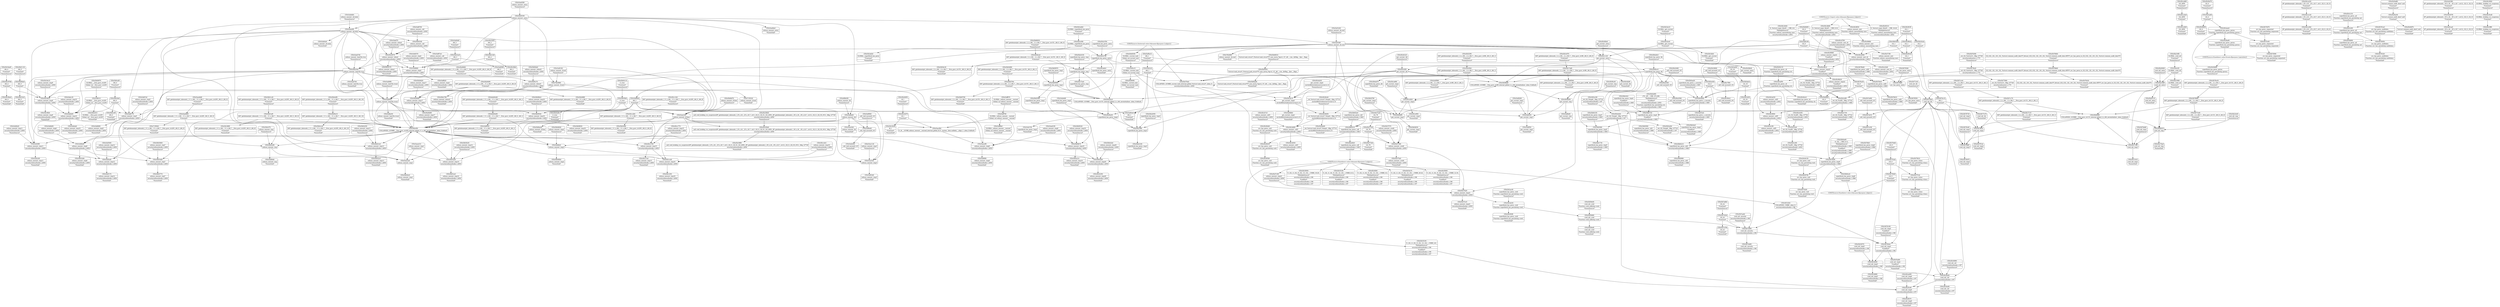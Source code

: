 digraph {
	CE0x5b26960 [shape=record,shape=Mrecord,label="{CE0x5b26960|selinux_umount:_tmp17|security/selinux/hooks.c,2650}"]
	CE0x5b0d180 [shape=record,shape=Mrecord,label="{CE0x5b0d180|selinux_umount:_call|security/selinux/hooks.c,2650}"]
	CE0x5b84210 [shape=record,shape=Mrecord,label="{CE0x5b84210|superblock_has_perm:_sid1|security/selinux/hooks.c,1866}"]
	CE0x5b78a30 [shape=record,shape=Mrecord,label="{CE0x5b78a30|i64*_getelementptr_inbounds_(_2_x_i64_,_2_x_i64_*___llvm_gcov_ctr131,_i64_0,_i64_0)|*Constant*|*SummSource*}"]
	CE0x5b7a010 [shape=record,shape=Mrecord,label="{CE0x5b7a010|_call_void_mcount()_#3}"]
	"CONST[source:2(external),value:2(dynamic)][purpose:{subject}]"
	CE0x5b196f0 [shape=record,shape=Mrecord,label="{CE0x5b196f0|_call_void_lockdep_rcu_suspicious(i8*_getelementptr_inbounds_(_25_x_i8_,_25_x_i8_*_.str3,_i32_0,_i32_0),_i32_2650,_i8*_getelementptr_inbounds_(_45_x_i8_,_45_x_i8_*_.str12,_i32_0,_i32_0))_#10,_!dbg_!27729|security/selinux/hooks.c,2650|*SummSink*}"]
	CE0x5b38680 [shape=record,shape=Mrecord,label="{CE0x5b38680|selinux_umount:_mnt|Function::selinux_umount&Arg::mnt::}"]
	CE0x5afa6d0 [shape=record,shape=Mrecord,label="{CE0x5afa6d0|superblock_has_perm:_tmp2|*SummSource*}"]
	CE0x5afd9f0 [shape=record,shape=Mrecord,label="{CE0x5afd9f0|selinux_umount:_land.lhs.true2|*SummSource*}"]
	CE0x5b0cf00 [shape=record,shape=Mrecord,label="{CE0x5b0cf00|COLLAPSED:_GCMRE___llvm_gcov_ctr205_internal_global_11_x_i64_zeroinitializer:_elem_0:default:}"]
	CE0x5af1d20 [shape=record,shape=Mrecord,label="{CE0x5af1d20|selinux_umount:_do.end|*SummSource*}"]
	CE0x5b1a680 [shape=record,shape=Mrecord,label="{CE0x5b1a680|i32_2650|*Constant*|*SummSource*}"]
	CE0x5b03a00 [shape=record,shape=Mrecord,label="{CE0x5b03a00|selinux_umount:_tmp14|security/selinux/hooks.c,2650}"]
	CE0x5b369a0 [shape=record,shape=Mrecord,label="{CE0x5b369a0|get_current:_entry|*SummSource*}"]
	CE0x5b3f270 [shape=record,shape=Mrecord,label="{CE0x5b3f270|cred_sid:_tmp6|security/selinux/hooks.c,197|*SummSink*}"]
	CE0x5b0ce90 [shape=record,shape=Mrecord,label="{CE0x5b0ce90|selinux_umount:_tmp}"]
	CE0x5b36590 [shape=record,shape=Mrecord,label="{CE0x5b36590|avc_has_perm:_ssid|Function::avc_has_perm&Arg::ssid::|*SummSink*}"]
	CE0x5b75640 [shape=record,shape=Mrecord,label="{CE0x5b75640|i16_5|*Constant*|*SummSink*}"]
	CE0x5b70ed0 [shape=record,shape=Mrecord,label="{CE0x5b70ed0|superblock_has_perm:_tmp6|security/selinux/hooks.c,1866}"]
	CE0x5b34570 [shape=record,shape=Mrecord,label="{CE0x5b34570|cred_sid:_tmp5|security/selinux/hooks.c,196|*SummSource*}"]
	CE0x5b09540 [shape=record,shape=Mrecord,label="{CE0x5b09540|selinux_umount:_tmp18|security/selinux/hooks.c,2650}"]
	CE0x5b09b70 [shape=record,shape=Mrecord,label="{CE0x5b09b70|selinux_umount:_tmp19|security/selinux/hooks.c,2650}"]
	CE0x5b0a210 [shape=record,shape=Mrecord,label="{CE0x5b0a210|selinux_umount:_tmp19|security/selinux/hooks.c,2650|*SummSink*}"]
	CE0x5b0b080 [shape=record,shape=Mrecord,label="{CE0x5b0b080|COLLAPSED:_GCMRE___llvm_gcov_ctr131_internal_global_2_x_i64_zeroinitializer:_elem_0:default:}"]
	CE0x5b3a030 [shape=record,shape=Mrecord,label="{CE0x5b3a030|selinux_umount:_call5|security/selinux/hooks.c,2652|*SummSource*}"]
	CE0x5b5aa20 [shape=record,shape=Mrecord,label="{CE0x5b5aa20|superblock_has_perm:_s_security|security/selinux/hooks.c,1865|*SummSource*}"]
	CE0x5b3b470 [shape=record,shape=Mrecord,label="{CE0x5b3b470|i32_4|*Constant*|*SummSource*}"]
	CE0x5b0c5a0 [shape=record,shape=Mrecord,label="{CE0x5b0c5a0|selinux_umount:_land.lhs.true}"]
	CE0x5b00de0 [shape=record,shape=Mrecord,label="{CE0x5b00de0|selinux_umount:_tobool1|security/selinux/hooks.c,2650|*SummSource*}"]
	CE0x5b26660 [shape=record,shape=Mrecord,label="{CE0x5b26660|i64*_getelementptr_inbounds_(_11_x_i64_,_11_x_i64_*___llvm_gcov_ctr205,_i64_0,_i64_9)|*Constant*|*SummSource*}"]
	CE0x5b59d60 [shape=record,shape=Mrecord,label="{CE0x5b59d60|cred_sid:_cred|Function::cred_sid&Arg::cred::}"]
	CE0x5b39960 [shape=record,shape=Mrecord,label="{CE0x5b39960|selinux_umount:_tmp22|*LoadInst*|security/selinux/hooks.c,2652|*SummSource*}"]
	CE0x5b23ce0 [shape=record,shape=Mrecord,label="{CE0x5b23ce0|i64_3|*Constant*}"]
	CE0x5b3a740 [shape=record,shape=Mrecord,label="{CE0x5b3a740|superblock_has_perm:_entry}"]
	CE0x5b3a180 [shape=record,shape=Mrecord,label="{CE0x5b3a180|selinux_umount:_call5|security/selinux/hooks.c,2652|*SummSink*}"]
	CE0x5b1d3d0 [shape=record,shape=Mrecord,label="{CE0x5b1d3d0|selinux_umount:_mnt_sb|security/selinux/hooks.c,2652|*SummSink*}"]
	CE0x5affc10 [shape=record,shape=Mrecord,label="{CE0x5affc10|GLOBAL:___llvm_gcov_ctr205|Global_var:__llvm_gcov_ctr205}"]
	CE0x5b790b0 [shape=record,shape=Mrecord,label="{CE0x5b790b0|i32_(i32,_i32,_i16,_i32,_%struct.common_audit_data*)*_bitcast_(i32_(i32,_i32,_i16,_i32,_%struct.common_audit_data.495*)*_avc_has_perm_to_i32_(i32,_i32,_i16,_i32,_%struct.common_audit_data*)*)|*Constant*|*SummSource*}"]
	CE0x5b24250 [shape=record,shape=Mrecord,label="{CE0x5b24250|superblock_has_perm:_tmp}"]
	CE0x5b17a80 [shape=record,shape=Mrecord,label="{CE0x5b17a80|i64*_getelementptr_inbounds_(_2_x_i64_,_2_x_i64_*___llvm_gcov_ctr98,_i64_0,_i64_0)|*Constant*}"]
	CE0x5afa740 [shape=record,shape=Mrecord,label="{CE0x5afa740|superblock_has_perm:_tmp2|*SummSink*}"]
	"CONST[source:1(input),value:2(dynamic)][purpose:{object}]"
	CE0x5b1bfe0 [shape=record,shape=Mrecord,label="{CE0x5b1bfe0|GLOBAL:_get_current|*Constant*|*SummSink*}"]
	CE0x5b01c20 [shape=record,shape=Mrecord,label="{CE0x5b01c20|i64*_getelementptr_inbounds_(_11_x_i64_,_11_x_i64_*___llvm_gcov_ctr205,_i64_0,_i64_6)|*Constant*|*SummSource*}"]
	CE0x5af2ed0 [shape=record,shape=Mrecord,label="{CE0x5af2ed0|selinux_umount:_tmp12|security/selinux/hooks.c,2650}"]
	CE0x5b1b7c0 [shape=record,shape=Mrecord,label="{CE0x5b1b7c0|selinux_umount:_call3|security/selinux/hooks.c,2650|*SummSource*}"]
	CE0x5b26d20 [shape=record,shape=Mrecord,label="{CE0x5b26d20|selinux_umount:_tmp17|security/selinux/hooks.c,2650|*SummSource*}"]
	CE0x5b5a020 [shape=record,shape=Mrecord,label="{CE0x5b5a020|_ret_i32_%tmp6,_!dbg_!27716|security/selinux/hooks.c,197}"]
	CE0x5b172a0 [shape=record,shape=Mrecord,label="{CE0x5b172a0|superblock_has_perm:_tmp|*SummSink*}"]
	CE0x5b02580 [shape=record,shape=Mrecord,label="{CE0x5b02580|superblock_has_perm:_tmp1|*SummSink*}"]
	CE0x5b78bd0 [shape=record,shape=Mrecord,label="{CE0x5b78bd0|superblock_has_perm:_call2|security/selinux/hooks.c,1866|*SummSource*}"]
	CE0x5af6700 [shape=record,shape=Mrecord,label="{CE0x5af6700|selinux_umount:_call|security/selinux/hooks.c,2650|*SummSource*}"]
	CE0x5b1b930 [shape=record,shape=Mrecord,label="{CE0x5b1b930|selinux_umount:_call3|security/selinux/hooks.c,2650|*SummSink*}"]
	CE0x5b375e0 [shape=record,shape=Mrecord,label="{CE0x5b375e0|selinux_umount:_cred4|security/selinux/hooks.c,2650|*SummSink*}"]
	CE0x5b1a3b0 [shape=record,shape=Mrecord,label="{CE0x5b1a3b0|i8*_getelementptr_inbounds_(_25_x_i8_,_25_x_i8_*_.str3,_i32_0,_i32_0)|*Constant*|*SummSink*}"]
	CE0x5b3af50 [shape=record,shape=Mrecord,label="{CE0x5b3af50|superblock_has_perm:_sb|Function::superblock_has_perm&Arg::sb::}"]
	CE0x5b3a7b0 [shape=record,shape=Mrecord,label="{CE0x5b3a7b0|superblock_has_perm:_entry|*SummSource*}"]
	CE0x5b7a080 [shape=record,shape=Mrecord,label="{CE0x5b7a080|_call_void_mcount()_#3|*SummSource*}"]
	CE0x5af29f0 [shape=record,shape=Mrecord,label="{CE0x5af29f0|selinux_umount:_tmp11|security/selinux/hooks.c,2650}"]
	CE0x5aeb740 [shape=record,shape=Mrecord,label="{CE0x5aeb740|selinux_umount:_land.lhs.true|*SummSource*}"]
	CE0x5afdbd0 [shape=record,shape=Mrecord,label="{CE0x5afdbd0|get_current:_tmp|*SummSink*}"]
	"CONST[source:0(mediator),value:2(dynamic)][purpose:{subject}]"
	CE0x5b1db10 [shape=record,shape=Mrecord,label="{CE0x5b1db10|selinux_umount:_tmp22|*LoadInst*|security/selinux/hooks.c,2652}"]
	"CONST[source:0(mediator),value:2(dynamic)][purpose:{object}]"
	CE0x5b1cc40 [shape=record,shape=Mrecord,label="{CE0x5b1cc40|selinux_umount:_tmp16|security/selinux/hooks.c,2650}"]
	CE0x5b0a400 [shape=record,shape=Mrecord,label="{CE0x5b0a400|selinux_umount:_tmp20|security/selinux/hooks.c,2650}"]
	CE0x5b7b0a0 [shape=record,shape=Mrecord,label="{CE0x5b7b0a0|cred_sid:_tmp4|*LoadInst*|security/selinux/hooks.c,196}"]
	CE0x5b1cdc0 [shape=record,shape=Mrecord,label="{CE0x5b1cdc0|selinux_umount:_tmp16|security/selinux/hooks.c,2650|*SummSource*}"]
	CE0x5aee0f0 [shape=record,shape=Mrecord,label="{CE0x5aee0f0|selinux_umount:_do.body}"]
	CE0x5b0a1a0 [shape=record,shape=Mrecord,label="{CE0x5b0a1a0|i64*_getelementptr_inbounds_(_11_x_i64_,_11_x_i64_*___llvm_gcov_ctr205,_i64_0,_i64_10)|*Constant*|*SummSink*}"]
	CE0x5b19640 [shape=record,shape=Mrecord,label="{CE0x5b19640|_call_void_lockdep_rcu_suspicious(i8*_getelementptr_inbounds_(_25_x_i8_,_25_x_i8_*_.str3,_i32_0,_i32_0),_i32_2650,_i8*_getelementptr_inbounds_(_45_x_i8_,_45_x_i8_*_.str12,_i32_0,_i32_0))_#10,_!dbg_!27729|security/selinux/hooks.c,2650|*SummSource*}"]
	CE0x5b18d10 [shape=record,shape=Mrecord,label="{CE0x5b18d10|selinux_umount:_tmp9|security/selinux/hooks.c,2650}"]
	CE0x5b3c550 [shape=record,shape=Mrecord,label="{CE0x5b3c550|_ret_i32_%call2,_!dbg_!27722|security/selinux/hooks.c,1866|*SummSource*}"]
	CE0x5b3b990 [shape=record,shape=Mrecord,label="{CE0x5b3b990|superblock_has_perm:_perms|Function::superblock_has_perm&Arg::perms::|*SummSource*}"]
	CE0x5b78b60 [shape=record,shape=Mrecord,label="{CE0x5b78b60|i32_(i32,_i32,_i16,_i32,_%struct.common_audit_data*)*_bitcast_(i32_(i32,_i32,_i16,_i32,_%struct.common_audit_data.495*)*_avc_has_perm_to_i32_(i32,_i32,_i16,_i32,_%struct.common_audit_data*)*)|*Constant*}"]
	CE0x5b1b350 [shape=record,shape=Mrecord,label="{CE0x5b1b350|selinux_umount:_tmp20|security/selinux/hooks.c,2650|*SummSink*}"]
	CE0x5b42d00 [shape=record,shape=Mrecord,label="{CE0x5b42d00|272:_i8*,_:_CRE_272,280_|*MultipleSource*|*LoadInst*|security/selinux/hooks.c,2652|Function::superblock_has_perm&Arg::sb::|security/selinux/hooks.c,1865}"]
	CE0x5afaf70 [shape=record,shape=Mrecord,label="{CE0x5afaf70|selinux_umount:_tobool|security/selinux/hooks.c,2650|*SummSource*}"]
	CE0x5b7c170 [shape=record,shape=Mrecord,label="{CE0x5b7c170|i64*_getelementptr_inbounds_(_2_x_i64_,_2_x_i64_*___llvm_gcov_ctr131,_i64_0,_i64_1)|*Constant*}"]
	CE0x5aedd00 [shape=record,shape=Mrecord,label="{CE0x5aedd00|i64*_getelementptr_inbounds_(_11_x_i64_,_11_x_i64_*___llvm_gcov_ctr205,_i64_0,_i64_0)|*Constant*}"]
	CE0x5af2b20 [shape=record,shape=Mrecord,label="{CE0x5af2b20|selinux_umount:_tmp11|security/selinux/hooks.c,2650|*SummSource*}"]
	CE0x78248f0 [shape=record,shape=Mrecord,label="{CE0x78248f0|selinux_umount:_do.end|*SummSink*}"]
	CE0x5b364d0 [shape=record,shape=Mrecord,label="{CE0x5b364d0|avc_has_perm:_ssid|Function::avc_has_perm&Arg::ssid::|*SummSource*}"]
	CE0x5b343a0 [shape=record,shape=Mrecord,label="{CE0x5b343a0|i32_1|*Constant*}"]
	CE0x5b02880 [shape=record,shape=Mrecord,label="{CE0x5b02880|i64*_getelementptr_inbounds_(_2_x_i64_,_2_x_i64_*___llvm_gcov_ctr151,_i64_0,_i64_1)|*Constant*|*SummSource*}"]
	CE0x5b59e00 [shape=record,shape=Mrecord,label="{CE0x5b59e00|cred_sid:_cred|Function::cred_sid&Arg::cred::|*SummSource*}"]
	CE0x5b03770 [shape=record,shape=Mrecord,label="{CE0x5b03770|selinux_umount:_tmp7|security/selinux/hooks.c,2650|*SummSink*}"]
	CE0x5b23e40 [shape=record,shape=Mrecord,label="{CE0x5b23e40|cred_sid:_tmp|*SummSource*}"]
	CE0x715f040 [shape=record,shape=Mrecord,label="{CE0x715f040|i64*_getelementptr_inbounds_(_11_x_i64_,_11_x_i64_*___llvm_gcov_ctr205,_i64_0,_i64_0)|*Constant*|*SummSink*}"]
	CE0x5b3a4b0 [shape=record,shape=Mrecord,label="{CE0x5b3a4b0|GLOBAL:_superblock_has_perm|*Constant*|*SummSource*}"]
	CE0x5b36d50 [shape=record,shape=Mrecord,label="{CE0x5b36d50|_ret_%struct.task_struct*_%tmp4,_!dbg_!27714|./arch/x86/include/asm/current.h,14}"]
	CE0x5b38a50 [shape=record,shape=Mrecord,label="{CE0x5b38a50|superblock_has_perm:_tmp2}"]
	CE0x5b1be10 [shape=record,shape=Mrecord,label="{CE0x5b1be10|GLOBAL:_get_current|*Constant*|*SummSource*}"]
	CE0x5b18be0 [shape=record,shape=Mrecord,label="{CE0x5b18be0|i64_4|*Constant*|*SummSink*}"]
	CE0x5b188f0 [shape=record,shape=Mrecord,label="{CE0x5b188f0|i64*_getelementptr_inbounds_(_11_x_i64_,_11_x_i64_*___llvm_gcov_ctr205,_i64_0,_i64_6)|*Constant*|*SummSink*}"]
	CE0x5b22160 [shape=record,shape=Mrecord,label="{CE0x5b22160|superblock_has_perm:_tmp3|*SummSink*}"]
	CE0x5b34a00 [shape=record,shape=Mrecord,label="{CE0x5b34a00|cred_sid:_sid|security/selinux/hooks.c,197}"]
	CE0x5b022c0 [shape=record,shape=Mrecord,label="{CE0x5b022c0|selinux_umount:_tmp13|security/selinux/hooks.c,2650|*SummSink*}"]
	CE0x5b17f00 [shape=record,shape=Mrecord,label="{CE0x5b17f00|_call_void_mcount()_#3}"]
	CE0x5b79550 [shape=record,shape=Mrecord,label="{CE0x5b79550|avc_has_perm:_entry|*SummSink*}"]
	CE0x5afbe50 [shape=record,shape=Mrecord,label="{CE0x5afbe50|selinux_umount:_land.lhs.true2|*SummSink*}"]
	CE0x5b34990 [shape=record,shape=Mrecord,label="{CE0x5b34990|cred_sid:_sid|security/selinux/hooks.c,197|*SummSource*}"]
	CE0x5afaa50 [shape=record,shape=Mrecord,label="{CE0x5afaa50|GLOBAL:_cred_sid|*Constant*}"]
	CE0x5b3aa60 [shape=record,shape=Mrecord,label="{CE0x5b3aa60|i32_4|*Constant*}"]
	CE0x5af1bf0 [shape=record,shape=Mrecord,label="{CE0x5af1bf0|selinux_umount:_do.end}"]
	CE0x5b1c7e0 [shape=record,shape=Mrecord,label="{CE0x5b1c7e0|selinux_umount:_tmp15|security/selinux/hooks.c,2650|*SummSink*}"]
	CE0x5b84560 [shape=record,shape=Mrecord,label="{CE0x5b84560|superblock_has_perm:_sid1|security/selinux/hooks.c,1866|*SummSource*}"]
	CE0x5afd0d0 [shape=record,shape=Mrecord,label="{CE0x5afd0d0|selinux_umount:_tmp|*SummSink*}"]
	CE0x5b37380 [shape=record,shape=Mrecord,label="{CE0x5b37380|selinux_umount:_cred4|security/selinux/hooks.c,2650}"]
	CE0x5afd190 [shape=record,shape=Mrecord,label="{CE0x5afd190|selinux_umount:_if.end|*SummSource*}"]
	CE0x5b65870 [shape=record,shape=Mrecord,label="{CE0x5b65870|superblock_has_perm:_tmp1|*SummSource*}"]
	CE0x5b36430 [shape=record,shape=Mrecord,label="{CE0x5b36430|avc_has_perm:_ssid|Function::avc_has_perm&Arg::ssid::}"]
	CE0x5b01af0 [shape=record,shape=Mrecord,label="{CE0x5b01af0|i64*_getelementptr_inbounds_(_11_x_i64_,_11_x_i64_*___llvm_gcov_ctr205,_i64_0,_i64_6)|*Constant*}"]
	CE0x5afd260 [shape=record,shape=Mrecord,label="{CE0x5afd260|get_current:_tmp1|*SummSource*}"]
	CE0x5b78df0 [shape=record,shape=Mrecord,label="{CE0x5b78df0|avc_has_perm:_entry}"]
	CE0x5b242c0 [shape=record,shape=Mrecord,label="{CE0x5b242c0|COLLAPSED:_GCMRE___llvm_gcov_ctr151_internal_global_2_x_i64_zeroinitializer:_elem_0:default:}"]
	CE0x5afd580 [shape=record,shape=Mrecord,label="{CE0x5afd580|i64_3|*Constant*|*SummSink*}"]
	CE0x5b1c320 [shape=record,shape=Mrecord,label="{CE0x5b1c320|i64*_getelementptr_inbounds_(_11_x_i64_,_11_x_i64_*___llvm_gcov_ctr205,_i64_0,_i64_8)|*Constant*|*SummSource*}"]
	CE0x5b18780 [shape=record,shape=Mrecord,label="{CE0x5b18780|i64_4|*Constant*}"]
	CE0x5af9a10 [shape=record,shape=Mrecord,label="{CE0x5af9a10|i64_1|*Constant*|*SummSource*}"]
	CE0x5aecfb0 [shape=record,shape=Mrecord,label="{CE0x5aecfb0|0:_i8,_:_GCMR_selinux_umount.__warned_internal_global_i8_0,_section_.data.unlikely_,_align_1:_elem_0:default:}"]
	CE0x5b7c1e0 [shape=record,shape=Mrecord,label="{CE0x5b7c1e0|i64*_getelementptr_inbounds_(_2_x_i64_,_2_x_i64_*___llvm_gcov_ctr131,_i64_0,_i64_1)|*Constant*|*SummSource*}"]
	CE0x5b24330 [shape=record,shape=Mrecord,label="{CE0x5b24330|superblock_has_perm:_tmp|*SummSource*}"]
	CE0x5b34a90 [shape=record,shape=Mrecord,label="{CE0x5b34a90|cred_sid:_sid|security/selinux/hooks.c,197|*SummSink*}"]
	CE0x5afd4d0 [shape=record,shape=Mrecord,label="{CE0x5afd4d0|i64_3|*Constant*|*SummSource*}"]
	CE0x5b04110 [shape=record,shape=Mrecord,label="{CE0x5b04110|i1_true|*Constant*|*SummSource*}"]
	CE0x5b39310 [shape=record,shape=Mrecord,label="{CE0x5b39310|8:_%struct.super_block*,_:_CRE_16,20_|*MultipleSource*|Function::selinux_umount&Arg::mnt::|security/selinux/hooks.c,2652}"]
	CE0x5af3000 [shape=record,shape=Mrecord,label="{CE0x5af3000|selinux_umount:_tmp12|security/selinux/hooks.c,2650|*SummSource*}"]
	CE0x5b3c310 [shape=record,shape=Mrecord,label="{CE0x5b3c310|superblock_has_perm:_ad|Function::superblock_has_perm&Arg::ad::|*SummSource*}"]
	CE0x5b36790 [shape=record,shape=Mrecord,label="{CE0x5b36790|avc_has_perm:_tsid|Function::avc_has_perm&Arg::tsid::}"]
	CE0x5b17c80 [shape=record,shape=Mrecord,label="{CE0x5b17c80|cred_sid:_tmp1}"]
	CE0x5b1dc10 [shape=record,shape=Mrecord,label="{CE0x5b1dc10|get_current:_tmp4|./arch/x86/include/asm/current.h,14}"]
	CE0x5b027b0 [shape=record,shape=Mrecord,label="{CE0x5b027b0|i64*_getelementptr_inbounds_(_2_x_i64_,_2_x_i64_*___llvm_gcov_ctr151,_i64_0,_i64_1)|*Constant*}"]
	CE0x5b03fe0 [shape=record,shape=Mrecord,label="{CE0x5b03fe0|i1_true|*Constant*}"]
	CE0x5af48b0 [shape=record,shape=Mrecord,label="{CE0x5af48b0|get_current:_tmp4|./arch/x86/include/asm/current.h,14|*SummSink*}"]
	CE0x5b09830 [shape=record,shape=Mrecord,label="{CE0x5b09830|selinux_umount:_tmp18|security/selinux/hooks.c,2650|*SummSink*}"]
	CE0x5afd680 [shape=record,shape=Mrecord,label="{CE0x5afd680|selinux_umount:_tmp4|security/selinux/hooks.c,2650}"]
	CE0x5b1d560 [shape=record,shape=Mrecord,label="{CE0x5b1d560|selinux_umount:_mnt_sb|security/selinux/hooks.c,2652}"]
	CE0x5b70dc0 [shape=record,shape=Mrecord,label="{CE0x5b70dc0|superblock_has_perm:_call2|security/selinux/hooks.c,1866}"]
	CE0x5b223b0 [shape=record,shape=Mrecord,label="{CE0x5b223b0|_call_void_mcount()_#3}"]
	CE0x5b0caf0 [shape=record,shape=Mrecord,label="{CE0x5b0caf0|i64_0|*Constant*|*SummSource*}"]
	CE0x5b37570 [shape=record,shape=Mrecord,label="{CE0x5b37570|selinux_umount:_cred4|security/selinux/hooks.c,2650|*SummSource*}"]
	CE0x5aed190 [shape=record,shape=Mrecord,label="{CE0x5aed190|selinux_umount:_tmp8|security/selinux/hooks.c,2650|*SummSource*}"]
	CE0x5b3aee0 [shape=record,shape=Mrecord,label="{CE0x5b3aee0|superblock_has_perm:_perms|Function::superblock_has_perm&Arg::perms::}"]
	CE0x5b65790 [shape=record,shape=Mrecord,label="{CE0x5b65790|i64*_getelementptr_inbounds_(_2_x_i64_,_2_x_i64_*___llvm_gcov_ctr151,_i64_0,_i64_1)|*Constant*|*SummSink*}"]
	CE0x5b7bdd0 [shape=record,shape=Mrecord,label="{CE0x5b7bdd0|cred_sid:_tmp1|*SummSource*}"]
	CE0x5b00350 [shape=record,shape=Mrecord,label="{CE0x5b00350|selinux_umount:_entry}"]
	CE0x5b7b280 [shape=record,shape=Mrecord,label="{CE0x5b7b280|cred_sid:_tmp4|*LoadInst*|security/selinux/hooks.c,196|*SummSink*}"]
	CE0x5aff870 [shape=record,shape=Mrecord,label="{CE0x5aff870|GLOBAL:_selinux_umount.__warned|Global_var:selinux_umount.__warned|*SummSource*}"]
	CE0x5b3cb50 [shape=record,shape=Mrecord,label="{CE0x5b3cb50|_ret_i32_%call5,_!dbg_!27742|security/selinux/hooks.c,2652|*SummSource*}"]
	CE0x5b39f40 [shape=record,shape=Mrecord,label="{CE0x5b39f40|selinux_umount:_call5|security/selinux/hooks.c,2652}"]
	CE0x5b0cf70 [shape=record,shape=Mrecord,label="{CE0x5b0cf70|selinux_umount:_tmp|*SummSource*}"]
	CE0x5b3b800 [shape=record,shape=Mrecord,label="{CE0x5b3b800|superblock_has_perm:_ad|Function::superblock_has_perm&Arg::ad::|*SummSink*}"]
	CE0x5b7b180 [shape=record,shape=Mrecord,label="{CE0x5b7b180|cred_sid:_tmp4|*LoadInst*|security/selinux/hooks.c,196|*SummSource*}"]
	CE0x5b35600 [shape=record,shape=Mrecord,label="{CE0x5b35600|0:_i32,_4:_i32,_8:_i32,_12:_i32,_:_CMRE_12,16_|*MultipleSource*|security/selinux/hooks.c,196|*LoadInst*|security/selinux/hooks.c,196|security/selinux/hooks.c,197}"]
	CE0x5afb190 [shape=record,shape=Mrecord,label="{CE0x5afb190|i32_0|*Constant*}"]
	CE0x5b0b010 [shape=record,shape=Mrecord,label="{CE0x5b0b010|cred_sid:_tmp}"]
	CE0x5b84100 [shape=record,shape=Mrecord,label="{CE0x5b84100|superblock_has_perm:_tmp5|security/selinux/hooks.c,1865|*SummSource*}"]
	CE0x5afe3c0 [shape=record,shape=Mrecord,label="{CE0x5afe3c0|i64_1|*Constant*}"]
	CE0x5b21880 [shape=record,shape=Mrecord,label="{CE0x5b21880|GLOBAL:_cred_sid|*Constant*|*SummSink*}"]
	CE0x5b75d70 [shape=record,shape=Mrecord,label="{CE0x5b75d70|avc_has_perm:_requested|Function::avc_has_perm&Arg::requested::|*SummSource*}"]
	CE0x5b5a180 [shape=record,shape=Mrecord,label="{CE0x5b5a180|_ret_i32_%tmp6,_!dbg_!27716|security/selinux/hooks.c,197|*SummSource*}"]
	CE0x5b02250 [shape=record,shape=Mrecord,label="{CE0x5b02250|selinux_umount:_tmp13|security/selinux/hooks.c,2650|*SummSource*}"]
	CE0x5b17ba0 [shape=record,shape=Mrecord,label="{CE0x5b17ba0|cred_sid:_tmp|*SummSink*}"]
	CE0x5b0cc60 [shape=record,shape=Mrecord,label="{CE0x5b0cc60|i64_0|*Constant*|*SummSink*}"]
	CE0x5aea410 [shape=record,shape=Mrecord,label="{CE0x5aea410|selinux_umount:_tmp1|*SummSource*}"]
	CE0x5af33a0 [shape=record,shape=Mrecord,label="{CE0x5af33a0|superblock_has_perm:_s_security|security/selinux/hooks.c,1865|*SummSink*}"]
	CE0x5b79a30 [shape=record,shape=Mrecord,label="{CE0x5b79a30|i32_0|*Constant*}"]
	CE0x5afbd00 [shape=record,shape=Mrecord,label="{CE0x5afbd00|selinux_umount:_tmp6|security/selinux/hooks.c,2650|*SummSource*}"]
	CE0x5b39b30 [shape=record,shape=Mrecord,label="{CE0x5b39b30|selinux_umount:_tmp22|*LoadInst*|security/selinux/hooks.c,2652|*SummSink*}"]
	CE0x5b021e0 [shape=record,shape=Mrecord,label="{CE0x5b021e0|selinux_umount:_tmp13|security/selinux/hooks.c,2650}"]
	CE0x5b6cbe0 [shape=record,shape=Mrecord,label="{CE0x5b6cbe0|superblock_has_perm:_tmp4|*LoadInst*|security/selinux/hooks.c,1865|*SummSink*}"]
	CE0x5b21680 [shape=record,shape=Mrecord,label="{CE0x5b21680|cred_sid:_entry}"]
	CE0x5b0c810 [shape=record,shape=Mrecord,label="{CE0x5b0c810|GLOBAL:___llvm_gcov_ctr205|Global_var:__llvm_gcov_ctr205|*SummSink*}"]
	CE0x5b3ac40 [shape=record,shape=Mrecord,label="{CE0x5b3ac40|superblock_has_perm:_cred|Function::superblock_has_perm&Arg::cred::|*SummSource*}"]
	CE0x5b754d0 [shape=record,shape=Mrecord,label="{CE0x5b754d0|i16_5|*Constant*|*SummSource*}"]
	CE0x5b22050 [shape=record,shape=Mrecord,label="{CE0x5b22050|superblock_has_perm:_tmp3|*SummSource*}"]
	CE0x5aff9e0 [shape=record,shape=Mrecord,label="{CE0x5aff9e0|GLOBAL:_selinux_umount.__warned|Global_var:selinux_umount.__warned|*SummSink*}"]
	CE0x5b03b30 [shape=record,shape=Mrecord,label="{CE0x5b03b30|selinux_umount:_tmp14|security/selinux/hooks.c,2650|*SummSource*}"]
	CE0x5b36cb0 [shape=record,shape=Mrecord,label="{CE0x5b36cb0|_ret_%struct.task_struct*_%tmp4,_!dbg_!27714|./arch/x86/include/asm/current.h,14|*SummSource*}"]
	CE0x5b5a2b0 [shape=record,shape=Mrecord,label="{CE0x5b5a2b0|_ret_i32_%tmp6,_!dbg_!27716|security/selinux/hooks.c,197|*SummSink*}"]
	CE0x5b34240 [shape=record,shape=Mrecord,label="{CE0x5b34240|cred_sid:_tmp5|security/selinux/hooks.c,196}"]
	CE0x5b65800 [shape=record,shape=Mrecord,label="{CE0x5b65800|superblock_has_perm:_tmp1}"]
	CE0x5b19240 [shape=record,shape=Mrecord,label="{CE0x5b19240|i8_1|*Constant*|*SummSink*}"]
	CE0x5b79220 [shape=record,shape=Mrecord,label="{CE0x5b79220|i32_(i32,_i32,_i16,_i32,_%struct.common_audit_data*)*_bitcast_(i32_(i32,_i32,_i16,_i32,_%struct.common_audit_data.495*)*_avc_has_perm_to_i32_(i32,_i32,_i16,_i32,_%struct.common_audit_data*)*)|*Constant*|*SummSink*}"]
	CE0x5aff790 [shape=record,shape=Mrecord,label="{CE0x5aff790|GLOBAL:_selinux_umount.__warned|Global_var:selinux_umount.__warned}"]
	CE0x5b59ed0 [shape=record,shape=Mrecord,label="{CE0x5b59ed0|cred_sid:_cred|Function::cred_sid&Arg::cred::|*SummSink*}"]
	CE0x5b79730 [shape=record,shape=Mrecord,label="{CE0x5b79730|cred_sid:_tmp2|*SummSource*}"]
	CE0x5af9930 [shape=record,shape=Mrecord,label="{CE0x5af9930|i64*_getelementptr_inbounds_(_11_x_i64_,_11_x_i64_*___llvm_gcov_ctr205,_i64_0,_i64_1)|*Constant*|*SummSink*}"]
	CE0x5af1aa0 [shape=record,shape=Mrecord,label="{CE0x5af1aa0|i8*_getelementptr_inbounds_(_45_x_i8_,_45_x_i8_*_.str12,_i32_0,_i32_0)|*Constant*|*SummSink*}"]
	CE0x5b3c4e0 [shape=record,shape=Mrecord,label="{CE0x5b3c4e0|_ret_i32_%call5,_!dbg_!27742|security/selinux/hooks.c,2652}"]
	CE0x5b79360 [shape=record,shape=Mrecord,label="{CE0x5b79360|avc_has_perm:_entry|*SummSource*}"]
	CE0x5afe6b0 [shape=record,shape=Mrecord,label="{CE0x5afe6b0|selinux_umount:_do.body|*SummSource*}"]
	CE0x5b1bce0 [shape=record,shape=Mrecord,label="{CE0x5b1bce0|GLOBAL:_get_current|*Constant*}"]
	CE0x5b5dc30 [shape=record,shape=Mrecord,label="{CE0x5b5dc30|i64*_getelementptr_inbounds_(_2_x_i64_,_2_x_i64_*___llvm_gcov_ctr151,_i64_0,_i64_0)|*Constant*|*SummSink*}"]
	CE0x5b757a0 [shape=record,shape=Mrecord,label="{CE0x5b757a0|avc_has_perm:_tclass|Function::avc_has_perm&Arg::tclass::}"]
	CE0x5b79c60 [shape=record,shape=Mrecord,label="{CE0x5b79c60|cred_sid:_tmp3|*SummSource*}"]
	CE0x5b3a620 [shape=record,shape=Mrecord,label="{CE0x5b3a620|GLOBAL:_superblock_has_perm|*Constant*|*SummSink*}"]
	CE0x5b04830 [shape=record,shape=Mrecord,label="{CE0x5b04830|get_current:_tmp3|*SummSink*}"]
	CE0x5b0bcc0 [shape=record,shape=Mrecord,label="{CE0x5b0bcc0|superblock_has_perm:_bb}"]
	CE0x5b79d70 [shape=record,shape=Mrecord,label="{CE0x5b79d70|cred_sid:_tmp3|*SummSink*}"]
	CE0x5b09320 [shape=record,shape=Mrecord,label="{CE0x5b09320|selinux_umount:_tmp19|security/selinux/hooks.c,2650|*SummSource*}"]
	CE0x5b18e10 [shape=record,shape=Mrecord,label="{CE0x5b18e10|selinux_umount:_tmp9|security/selinux/hooks.c,2650|*SummSource*}"]
	CE0x5b19ff0 [shape=record,shape=Mrecord,label="{CE0x5b19ff0|GLOBAL:_lockdep_rcu_suspicious|*Constant*|*SummSink*}"]
	CE0x5afbbd0 [shape=record,shape=Mrecord,label="{CE0x5afbbd0|selinux_umount:_tmp6|security/selinux/hooks.c,2650}"]
	CE0x5b7c010 [shape=record,shape=Mrecord,label="{CE0x5b7c010|cred_sid:_tmp1|*SummSink*}"]
	CE0x5b19cd0 [shape=record,shape=Mrecord,label="{CE0x5b19cd0|GLOBAL:_lockdep_rcu_suspicious|*Constant*}"]
	CE0x5b21f80 [shape=record,shape=Mrecord,label="{CE0x5b21f80|superblock_has_perm:_tmp3}"]
	CE0x5b00970 [shape=record,shape=Mrecord,label="{CE0x5b00970|GLOBAL:___llvm_gcov_ctr205|Global_var:__llvm_gcov_ctr205|*SummSource*}"]
	CE0x5b5dca0 [shape=record,shape=Mrecord,label="{CE0x5b5dca0|i64*_getelementptr_inbounds_(_2_x_i64_,_2_x_i64_*___llvm_gcov_ctr151,_i64_0,_i64_0)|*Constant*}"]
	CE0x5af5f60 [shape=record,shape=Mrecord,label="{CE0x5af5f60|i64*_getelementptr_inbounds_(_2_x_i64_,_2_x_i64_*___llvm_gcov_ctr98,_i64_0,_i64_1)|*Constant*|*SummSink*}"]
	CE0x5b5a920 [shape=record,shape=Mrecord,label="{CE0x5b5a920|superblock_has_perm:_s_security|security/selinux/hooks.c,1865}"]
	CE0x5b78990 [shape=record,shape=Mrecord,label="{CE0x5b78990|i64*_getelementptr_inbounds_(_2_x_i64_,_2_x_i64_*___llvm_gcov_ctr131,_i64_0,_i64_0)|*Constant*}"]
	CE0x5b1a4e0 [shape=record,shape=Mrecord,label="{CE0x5b1a4e0|i32_2650|*Constant*}"]
	CE0x5b03290 [shape=record,shape=Mrecord,label="{CE0x5b03290|selinux_umount:_tmp6|security/selinux/hooks.c,2650|*SummSink*}"]
	CE0x5b83fd0 [shape=record,shape=Mrecord,label="{CE0x5b83fd0|superblock_has_perm:_tmp5|security/selinux/hooks.c,1865}"]
	CE0x6e84260 [shape=record,shape=Mrecord,label="{CE0x6e84260|i64*_getelementptr_inbounds_(_11_x_i64_,_11_x_i64_*___llvm_gcov_ctr205,_i64_0,_i64_1)|*Constant*}"]
	CE0x5b35850 [shape=record,shape=Mrecord,label="{CE0x5b35850|0:_i32,_4:_i32,_8:_i32,_12:_i32,_:_CMRE_16,20_|*MultipleSource*|security/selinux/hooks.c,196|*LoadInst*|security/selinux/hooks.c,196|security/selinux/hooks.c,197}"]
	CE0x5b36150 [shape=record,shape=Mrecord,label="{CE0x5b36150|avc_has_perm:_tsid|Function::avc_has_perm&Arg::tsid::|*SummSource*}"]
	CE0x5b59bd0 [shape=record,shape=Mrecord,label="{CE0x5b59bd0|COLLAPSED:_GCMRE___llvm_gcov_ctr98_internal_global_2_x_i64_zeroinitializer:_elem_0:default:}"]
	CE0x5aea3a0 [shape=record,shape=Mrecord,label="{CE0x5aea3a0|selinux_umount:_tmp1}"]
	CE0x5b76320 [shape=record,shape=Mrecord,label="{CE0x5b76320|avc_has_perm:_auditdata|Function::avc_has_perm&Arg::auditdata::|*SummSink*}"]
	CE0x5afeb00 [shape=record,shape=Mrecord,label="{CE0x5afeb00|selinux_umount:_tmp10|security/selinux/hooks.c,2650}"]
	CE0x5aeddd0 [shape=record,shape=Mrecord,label="{CE0x5aeddd0|i64*_getelementptr_inbounds_(_11_x_i64_,_11_x_i64_*___llvm_gcov_ctr205,_i64_0,_i64_0)|*Constant*|*SummSource*}"]
	CE0x5b35190 [shape=record,shape=Mrecord,label="{CE0x5b35190|0:_i32,_4:_i32,_8:_i32,_12:_i32,_:_CMRE_8,12_|*MultipleSource*|security/selinux/hooks.c,196|*LoadInst*|security/selinux/hooks.c,196|security/selinux/hooks.c,197}"]
	CE0x5b00be0 [shape=record,shape=Mrecord,label="{CE0x5b00be0|i64_5|*Constant*}"]
	CE0x5af4a10 [shape=record,shape=Mrecord,label="{CE0x5af4a10|GLOBAL:_current_task|Global_var:current_task}"]
	CE0x5b75c00 [shape=record,shape=Mrecord,label="{CE0x5b75c00|avc_has_perm:_requested|Function::avc_has_perm&Arg::requested::}"]
	CE0x5b00c70 [shape=record,shape=Mrecord,label="{CE0x5b00c70|selinux_umount:_tobool1|security/selinux/hooks.c,2650}"]
	CE0x5b22590 [shape=record,shape=Mrecord,label="{CE0x5b22590|_call_void_mcount()_#3|*SummSink*}"]
	CE0x5b36e60 [shape=record,shape=Mrecord,label="{CE0x5b36e60|_ret_%struct.task_struct*_%tmp4,_!dbg_!27714|./arch/x86/include/asm/current.h,14|*SummSink*}"]
	CE0x5b034d0 [shape=record,shape=Mrecord,label="{CE0x5b034d0|selinux_umount:_tmp7|security/selinux/hooks.c,2650}"]
	CE0x5af03d0 [shape=record,shape=Mrecord,label="{CE0x5af03d0|selinux_umount:_tmp3|*SummSink*}"]
	CE0x5b48300 [shape=record,shape=Mrecord,label="{CE0x5b48300|GLOBAL:_current_task|Global_var:current_task|*SummSource*}"]
	CE0x5b76050 [shape=record,shape=Mrecord,label="{CE0x5b76050|avc_has_perm:_auditdata|Function::avc_has_perm&Arg::auditdata::}"]
	CE0x5b35c90 [shape=record,shape=Mrecord,label="{CE0x5b35c90|cred_sid:_tmp6|security/selinux/hooks.c,197}"]
	CE0x5b65210 [shape=record,shape=Mrecord,label="{CE0x5b65210|superblock_has_perm:_call|security/selinux/hooks.c,1863}"]
	CE0x5b75b20 [shape=record,shape=Mrecord,label="{CE0x5b75b20|_ret_i32_%retval.0,_!dbg_!27728|security/selinux/avc.c,775}"]
	CE0x6fb62f0 [shape=record,shape=Mrecord,label="{CE0x6fb62f0|selinux_umount:_bb|*SummSource*}"]
	CE0x5b7a990 [shape=record,shape=Mrecord,label="{CE0x5b7a990|cred_sid:_security|security/selinux/hooks.c,196}"]
	CE0x5b22480 [shape=record,shape=Mrecord,label="{CE0x5b22480|_call_void_mcount()_#3|*SummSource*}"]
	CE0x5b36b00 [shape=record,shape=Mrecord,label="{CE0x5b36b00|get_current:_entry|*SummSink*}"]
	CE0x5b044c0 [shape=record,shape=Mrecord,label="{CE0x5b044c0|selinux_umount:_tmp1|*SummSink*}"]
	CE0x5b1e890 [shape=record,shape=Mrecord,label="{CE0x5b1e890|get_current:_tmp2|*SummSource*}"]
	CE0x5b3a380 [shape=record,shape=Mrecord,label="{CE0x5b3a380|GLOBAL:_superblock_has_perm|*Constant*}"]
	CE0x5b3c970 [shape=record,shape=Mrecord,label="{CE0x5b3c970|i64*_getelementptr_inbounds_(_2_x_i64_,_2_x_i64_*___llvm_gcov_ctr98,_i64_0,_i64_0)|*Constant*|*SummSource*}"]
	CE0x5b3d290 [shape=record,shape=Mrecord,label="{CE0x5b3d290|get_current:_bb|*SummSink*}"]
	CE0x5b5a440 [shape=record,shape=Mrecord,label="{CE0x5b5a440|i32_0|*Constant*}"]
	CE0x5b35100 [shape=record,shape=Mrecord,label="{CE0x5b35100|0:_i32,_4:_i32,_8:_i32,_12:_i32,_:_CMRE_4,8_|*MultipleSource*|security/selinux/hooks.c,196|*LoadInst*|security/selinux/hooks.c,196|security/selinux/hooks.c,197}"]
	CE0x5af67a0 [shape=record,shape=Mrecord,label="{CE0x5af67a0|selinux_umount:_call|security/selinux/hooks.c,2650|*SummSink*}"]
	CE0x5b6c7a0 [shape=record,shape=Mrecord,label="{CE0x5b6c7a0|superblock_has_perm:_tmp4|*LoadInst*|security/selinux/hooks.c,1865}"]
	CE0x5b761a0 [shape=record,shape=Mrecord,label="{CE0x5b761a0|avc_has_perm:_auditdata|Function::avc_has_perm&Arg::auditdata::|*SummSource*}"]
	CE0x5af9ed0 [shape=record,shape=Mrecord,label="{CE0x5af9ed0|_call_void_mcount()_#3}"]
	CE0x5aedbe0 [shape=record,shape=Mrecord,label="{CE0x5aedbe0|selinux_umount:_entry|*SummSink*}"]
	CE0x5b3bdf0 [shape=record,shape=Mrecord,label="{CE0x5b3bdf0|%struct.common_audit_data*_null|*Constant*|*SummSource*}"]
	CE0x5b7ab80 [shape=record,shape=Mrecord,label="{CE0x5b7ab80|cred_sid:_security|security/selinux/hooks.c,196|*SummSink*}"]
	CE0x5b1e820 [shape=record,shape=Mrecord,label="{CE0x5b1e820|get_current:_tmp2}"]
	CE0x5b76390 [shape=record,shape=Mrecord,label="{CE0x5b76390|_ret_i32_%retval.0,_!dbg_!27728|security/selinux/avc.c,775|*SummSource*}"]
	CE0x5b77a40 [shape=record,shape=Mrecord,label="{CE0x5b77a40|i64*_getelementptr_inbounds_(_2_x_i64_,_2_x_i64_*___llvm_gcov_ctr131,_i64_0,_i64_0)|*Constant*|*SummSink*}"]
	CE0x5b84ce0 [shape=record,shape=Mrecord,label="{CE0x5b84ce0|superblock_has_perm:_tmp6|security/selinux/hooks.c,1866|*SummSink*}"]
	CE0x5b34f40 [shape=record,shape=Mrecord,label="{CE0x5b34f40|0:_i32,_4:_i32,_8:_i32,_12:_i32,_:_CMRE_0,4_|*MultipleSource*|security/selinux/hooks.c,196|*LoadInst*|security/selinux/hooks.c,196|security/selinux/hooks.c,197}"]
	CE0x5b0c1b0 [shape=record,shape=Mrecord,label="{CE0x5b0c1b0|i64_2|*Constant*}"]
	CE0x5b0b970 [shape=record,shape=Mrecord,label="{CE0x5b0b970|selinux_umount:_if.then|*SummSource*}"]
	CE0x5afd950 [shape=record,shape=Mrecord,label="{CE0x5afd950|selinux_umount:_land.lhs.true2}"]
	CE0x5b180c0 [shape=record,shape=Mrecord,label="{CE0x5b180c0|_call_void_mcount()_#3|*SummSink*}"]
	CE0x5b6c9c0 [shape=record,shape=Mrecord,label="{CE0x5b6c9c0|superblock_has_perm:_tmp4|*LoadInst*|security/selinux/hooks.c,1865|*SummSource*}"]
	CE0x5b3eb30 [shape=record,shape=Mrecord,label="{CE0x5b3eb30|get_current:_tmp4|./arch/x86/include/asm/current.h,14|*SummSource*}"]
	CE0x5b17c10 [shape=record,shape=Mrecord,label="{CE0x5b17c10|i64*_getelementptr_inbounds_(_2_x_i64_,_2_x_i64_*___llvm_gcov_ctr131,_i64_0,_i64_1)|*Constant*|*SummSink*}"]
	CE0x5b046f0 [shape=record,shape=Mrecord,label="{CE0x5b046f0|get_current:_tmp3}"]
	CE0x5b0c780 [shape=record,shape=Mrecord,label="{CE0x5b0c780|selinux_umount:_tobool1|security/selinux/hooks.c,2650|*SummSink*}"]
	CE0x5afeda0 [shape=record,shape=Mrecord,label="{CE0x5afeda0|selinux_umount:_tmp10|security/selinux/hooks.c,2650|*SummSink*}"]
	CE0x5b66830 [shape=record,shape=Mrecord,label="{CE0x5b66830|i64*_getelementptr_inbounds_(_2_x_i64_,_2_x_i64_*___llvm_gcov_ctr151,_i64_0,_i64_0)|*Constant*|*SummSource*}"]
	CE0x5b18f20 [shape=record,shape=Mrecord,label="{CE0x5b18f20|selinux_umount:_tmp9|security/selinux/hooks.c,2650|*SummSink*}"]
	CE0x5b0bf00 [shape=record,shape=Mrecord,label="{CE0x5b0bf00|i32_0|*Constant*|*SummSource*}"]
	CE0x5b024d0 [shape=record,shape=Mrecord,label="{CE0x5b024d0|i64*_getelementptr_inbounds_(_11_x_i64_,_11_x_i64_*___llvm_gcov_ctr205,_i64_0,_i64_8)|*Constant*|*SummSink*}"]
	CE0x53a1130 [shape=record,shape=Mrecord,label="{CE0x53a1130|selinux_umount:_tmp3|*SummSource*}"]
	CE0x5b3cc80 [shape=record,shape=Mrecord,label="{CE0x5b3cc80|_ret_i32_%call5,_!dbg_!27742|security/selinux/hooks.c,2652|*SummSink*}"]
	CE0x5b0bad0 [shape=record,shape=Mrecord,label="{CE0x5b0bad0|%struct.task_struct*_(%struct.task_struct**)*_asm_movq_%gs:$_1:P_,$0_,_r,im,_dirflag_,_fpsr_,_flags_|*SummSink*}"]
	CE0x5b75810 [shape=record,shape=Mrecord,label="{CE0x5b75810|avc_has_perm:_tclass|Function::avc_has_perm&Arg::tclass::|*SummSource*}"]
	CE0x5b59c40 [shape=record,shape=Mrecord,label="{CE0x5b59c40|get_current:_tmp|*SummSource*}"]
	CE0x5b758e0 [shape=record,shape=Mrecord,label="{CE0x5b758e0|avc_has_perm:_tclass|Function::avc_has_perm&Arg::tclass::|*SummSink*}"]
	CE0x5aeb7b0 [shape=record,shape=Mrecord,label="{CE0x5aeb7b0|selinux_umount:_land.lhs.true|*SummSink*}"]
	CE0x5b3b2c0 [shape=record,shape=Mrecord,label="{CE0x5b3b2c0|superblock_has_perm:_sb|Function::superblock_has_perm&Arg::sb::|*SummSink*}"]
	CE0x5b37220 [shape=record,shape=Mrecord,label="{CE0x5b37220|i32_78|*Constant*|*SummSource*}"]
	CE0x5b09e10 [shape=record,shape=Mrecord,label="{CE0x5b09e10|i64*_getelementptr_inbounds_(_11_x_i64_,_11_x_i64_*___llvm_gcov_ctr205,_i64_0,_i64_10)|*Constant*}"]
	CE0x5b19f20 [shape=record,shape=Mrecord,label="{CE0x5b19f20|GLOBAL:_lockdep_rcu_suspicious|*Constant*|*SummSource*}"]
	CE0x5b216f0 [shape=record,shape=Mrecord,label="{CE0x5b216f0|GLOBAL:_cred_sid|*Constant*|*SummSource*}"]
	CE0x5b7af20 [shape=record,shape=Mrecord,label="{CE0x5b7af20|COLLAPSED:_CMRE:_elem_0::|security/selinux/hooks.c,196}"]
	CE0x5b525f0 [shape=record,shape=Mrecord,label="{CE0x5b525f0|i64*_getelementptr_inbounds_(_2_x_i64_,_2_x_i64_*___llvm_gcov_ctr98,_i64_0,_i64_1)|*Constant*|*SummSource*}"]
	CE0x7824960 [shape=record,shape=Mrecord,label="{CE0x7824960|selinux_umount:_if.end}"]
	CE0x5b24650 [shape=record,shape=Mrecord,label="{CE0x5b24650|i8_1|*Constant*|*SummSource*}"]
	CE0x5b38f30 [shape=record,shape=Mrecord,label="{CE0x5b38f30|selinux_umount:_mnt|Function::selinux_umount&Arg::mnt::|*SummSource*}"]
	CE0x5b796c0 [shape=record,shape=Mrecord,label="{CE0x5b796c0|cred_sid:_tmp2}"]
	CE0x5b42fb0 [shape=record,shape=Mrecord,label="{CE0x5b42fb0|i64*_getelementptr_inbounds_(_2_x_i64_,_2_x_i64_*___llvm_gcov_ctr98,_i64_0,_i64_1)|*Constant*}"]
	CE0x5b20000 [shape=record,shape=Mrecord,label="{CE0x5b20000|cred_sid:_entry|*SummSource*}"]
	CE0x5b379a0 [shape=record,shape=Mrecord,label="{CE0x5b379a0|COLLAPSED:_GCMRE_current_task_external_global_%struct.task_struct*:_elem_0::|security/selinux/hooks.c,2650}"]
	CE0x5b18fe0 [shape=record,shape=Mrecord,label="{CE0x5b18fe0|i64_2|*Constant*|*SummSink*}"]
	CE0x5b7aab0 [shape=record,shape=Mrecord,label="{CE0x5b7aab0|cred_sid:_security|security/selinux/hooks.c,196|*SummSource*}"]
	CE0x5afddc0 [shape=record,shape=Mrecord,label="{CE0x5afddc0|selinux_umount:_tmp2}"]
	CE0x5b77c40 [shape=record,shape=Mrecord,label="{CE0x5b77c40|cred_sid:_bb|*SummSource*}"]
	CE0x5b35a70 [shape=record,shape=Mrecord,label="{CE0x5b35a70|0:_i32,_4:_i32,_8:_i32,_12:_i32,_:_CMRE_20,24_|*MultipleSource*|security/selinux/hooks.c,196|*LoadInst*|security/selinux/hooks.c,196|security/selinux/hooks.c,197}"]
	CE0x5b5a840 [shape=record,shape=Mrecord,label="{CE0x5b5a840|i32_16|*Constant*|*SummSource*}"]
	CE0x5b096c0 [shape=record,shape=Mrecord,label="{CE0x5b096c0|selinux_umount:_tmp18|security/selinux/hooks.c,2650|*SummSource*}"]
	CE0x5afe0a0 [shape=record,shape=Mrecord,label="{CE0x5afe0a0|selinux_umount:_do.body|*SummSink*}"]
	CE0x5aee320 [shape=record,shape=Mrecord,label="{CE0x5aee320|selinux_umount:_if.then}"]
	CE0x5b84a60 [shape=record,shape=Mrecord,label="{CE0x5b84a60|8:_i32,_:_CRE_8,12_|*MultipleSource*|security/selinux/hooks.c,1865|*LoadInst*|security/selinux/hooks.c,1865|security/selinux/hooks.c,1866}"]
	CE0x5b7a8b0 [shape=record,shape=Mrecord,label="{CE0x5b7a8b0|i32_22|*Constant*|*SummSource*}"]
	CE0x5b77890 [shape=record,shape=Mrecord,label="{CE0x5b77890|_ret_i32_%retval.0,_!dbg_!27728|security/selinux/avc.c,775|*SummSink*}"]
	CE0x5b0bfe0 [shape=record,shape=Mrecord,label="{CE0x5b0bfe0|i32_0|*Constant*|*SummSink*}"]
	CE0x5afd370 [shape=record,shape=Mrecord,label="{CE0x5afd370|selinux_umount:_tmp4|security/selinux/hooks.c,2650|*SummSource*}"]
	CE0x5b3bf70 [shape=record,shape=Mrecord,label="{CE0x5b3bf70|%struct.common_audit_data*_null|*Constant*|*SummSink*}"]
	CE0x5b18ad0 [shape=record,shape=Mrecord,label="{CE0x5b18ad0|i64_4|*Constant*|*SummSource*}"]
	CE0x5affd20 [shape=record,shape=Mrecord,label="{CE0x5affd20|selinux_umount:_tmp4|security/selinux/hooks.c,2650|*SummSink*}"]
	CE0x5b268f0 [shape=record,shape=Mrecord,label="{CE0x5b268f0|i64*_getelementptr_inbounds_(_11_x_i64_,_11_x_i64_*___llvm_gcov_ctr205,_i64_0,_i64_9)|*Constant*|*SummSink*}"]
	CE0x5b45f30 [shape=record,shape=Mrecord,label="{CE0x5b45f30|%struct.task_struct*_(%struct.task_struct**)*_asm_movq_%gs:$_1:P_,$0_,_r,im,_dirflag_,_fpsr_,_flags_}"]
	CE0x5b7a190 [shape=record,shape=Mrecord,label="{CE0x5b7a190|_call_void_mcount()_#3|*SummSink*}"]
	CE0x5b393f0 [shape=record,shape=Mrecord,label="{CE0x5b393f0|superblock_has_perm:_cred|Function::superblock_has_perm&Arg::cred::|*SummSink*}"]
	CE0x5b7a790 [shape=record,shape=Mrecord,label="{CE0x5b7a790|i32_22|*Constant*|*SummSink*}"]
	CE0x5b75fe0 [shape=record,shape=Mrecord,label="{CE0x5b75fe0|cred_sid:_bb}"]
	CE0x5b1d440 [shape=record,shape=Mrecord,label="{CE0x5b1d440|8:_%struct.super_block*,_:_CRE_0,8_|*MultipleSource*|Function::selinux_umount&Arg::mnt::|security/selinux/hooks.c,2652}"]
	CE0x5afa040 [shape=record,shape=Mrecord,label="{CE0x5afa040|_call_void_mcount()_#3|*SummSink*}"]
	CE0x5b380c0 [shape=record,shape=Mrecord,label="{CE0x5b380c0|i32_1|*Constant*}"]
	CE0x5b04790 [shape=record,shape=Mrecord,label="{CE0x5b04790|get_current:_tmp3|*SummSource*}"]
	CE0x5b0d040 [shape=record,shape=Mrecord,label="{CE0x5b0d040|selinux_umount:_tmp2|*SummSource*}"]
	CE0x5b1c700 [shape=record,shape=Mrecord,label="{CE0x5b1c700|selinux_umount:_tmp15|security/selinux/hooks.c,2650}"]
	CE0x5b010c0 [shape=record,shape=Mrecord,label="{CE0x5b010c0|i64_5|*Constant*|*SummSink*}"]
	CE0x5af9f40 [shape=record,shape=Mrecord,label="{CE0x5af9f40|_call_void_mcount()_#3|*SummSource*}"]
	CE0x5b46010 [shape=record,shape=Mrecord,label="{CE0x5b46010|%struct.task_struct*_(%struct.task_struct**)*_asm_movq_%gs:$_1:P_,$0_,_r,im,_dirflag_,_fpsr_,_flags_|*SummSource*}"]
	CE0x5b1a840 [shape=record,shape=Mrecord,label="{CE0x5b1a840|i32_2650|*Constant*|*SummSink*}"]
	CE0x5b7a5a0 [shape=record,shape=Mrecord,label="{CE0x5b7a5a0|i32_22|*Constant*}"]
	CE0x5af3170 [shape=record,shape=Mrecord,label="{CE0x5af3170|selinux_umount:_tmp12|security/selinux/hooks.c,2650|*SummSink*}"]
	CE0x5b34880 [shape=record,shape=Mrecord,label="{CE0x5b34880|cred_sid:_tmp5|security/selinux/hooks.c,196|*SummSink*}"]
	CE0x5b3d120 [shape=record,shape=Mrecord,label="{CE0x5b3d120|get_current:_bb|*SummSource*}"]
	CE0x5b195d0 [shape=record,shape=Mrecord,label="{CE0x5b195d0|_call_void_lockdep_rcu_suspicious(i8*_getelementptr_inbounds_(_25_x_i8_,_25_x_i8_*_.str3,_i32_0,_i32_0),_i32_2650,_i8*_getelementptr_inbounds_(_45_x_i8_,_45_x_i8_*_.str12,_i32_0,_i32_0))_#10,_!dbg_!27729|security/selinux/hooks.c,2650}"]
	CE0x5afb770 [shape=record,shape=Mrecord,label="{CE0x5afb770|selinux_umount:_tmp5|security/selinux/hooks.c,2650}"]
	CE0x5b3b650 [shape=record,shape=Mrecord,label="{CE0x5b3b650|i32_4|*Constant*|*SummSink*}"]
	CE0x5b04280 [shape=record,shape=Mrecord,label="{CE0x5b04280|i1_true|*Constant*|*SummSink*}"]
	CE0x5af19f0 [shape=record,shape=Mrecord,label="{CE0x5af19f0|i8*_getelementptr_inbounds_(_45_x_i8_,_45_x_i8_*_.str12,_i32_0,_i32_0)|*Constant*|*SummSource*}"]
	CE0x5b3bc00 [shape=record,shape=Mrecord,label="{CE0x5b3bc00|%struct.common_audit_data*_null|*Constant*}"]
	CE0x5b26d90 [shape=record,shape=Mrecord,label="{CE0x5b26d90|selinux_umount:_tmp17|security/selinux/hooks.c,2650|*SummSink*}"]
	CE0x5b1fe50 [shape=record,shape=Mrecord,label="{CE0x5b1fe50|i32_16|*Constant*|*SummSink*}"]
	CE0x5b70fe0 [shape=record,shape=Mrecord,label="{CE0x5b70fe0|superblock_has_perm:_tmp6|security/selinux/hooks.c,1866|*SummSource*}"]
	CE0x6e842d0 [shape=record,shape=Mrecord,label="{CE0x6e842d0|i64*_getelementptr_inbounds_(_11_x_i64_,_11_x_i64_*___llvm_gcov_ctr205,_i64_0,_i64_1)|*Constant*|*SummSource*}"]
	CE0x5aed390 [shape=record,shape=Mrecord,label="{CE0x5aed390|selinux_umount:_entry|*SummSource*}"]
	CE0x5b3ab30 [shape=record,shape=Mrecord,label="{CE0x5b3ab30|superblock_has_perm:_cred|Function::superblock_has_perm&Arg::cred::}"]
	CE0x5b3b110 [shape=record,shape=Mrecord,label="{CE0x5b3b110|superblock_has_perm:_sb|Function::superblock_has_perm&Arg::sb::|*SummSource*}"]
	CE0x5b371b0 [shape=record,shape=Mrecord,label="{CE0x5b371b0|i32_78|*Constant*|*SummSink*}"]
	CE0x5b3ed90 [shape=record,shape=Mrecord,label="{CE0x5b3ed90|cred_sid:_tmp6|security/selinux/hooks.c,197|*SummSource*}"]
	CE0x53a10c0 [shape=record,shape=Mrecord,label="{CE0x53a10c0|selinux_umount:_tmp3}"]
	CE0x5b83e60 [shape=record,shape=Mrecord,label="{CE0x5b83e60|i32_1|*Constant*}"]
	CE0x5afe430 [shape=record,shape=Mrecord,label="{CE0x5afe430|get_current:_tmp1}"]
	CE0x5b77e70 [shape=record,shape=Mrecord,label="{CE0x5b77e70|cred_sid:_bb|*SummSink*}"]
	CE0x5b78d10 [shape=record,shape=Mrecord,label="{CE0x5b78d10|superblock_has_perm:_call2|security/selinux/hooks.c,1866|*SummSink*}"]
	CE0x5b41730 [shape=record,shape=Mrecord,label="{CE0x5b41730|superblock_has_perm:_tmp5|security/selinux/hooks.c,1865|*SummSink*}"]
	CE0x5b0ba40 [shape=record,shape=Mrecord,label="{CE0x5b0ba40|selinux_umount:_if.then|*SummSink*}"]
	CE0x5b3a8c0 [shape=record,shape=Mrecord,label="{CE0x5b3a8c0|superblock_has_perm:_entry|*SummSink*}"]
	CE0x5b20110 [shape=record,shape=Mrecord,label="{CE0x5b20110|cred_sid:_entry|*SummSink*}"]
	CE0x5b1cf30 [shape=record,shape=Mrecord,label="{CE0x5b1cf30|selinux_umount:_tmp16|security/selinux/hooks.c,2650|*SummSink*}"]
	CE0x5b75200 [shape=record,shape=Mrecord,label="{CE0x5b75200|avc_has_perm:_tsid|Function::avc_has_perm&Arg::tsid::|*SummSink*}"]
	CE0x5b383c0 [shape=record,shape=Mrecord,label="{CE0x5b383c0|i32_1|*Constant*|*SummSink*}"]
	CE0x5b1e900 [shape=record,shape=Mrecord,label="{CE0x5b1e900|get_current:_tmp2|*SummSink*}"]
	CE0x5b753a0 [shape=record,shape=Mrecord,label="{CE0x5b753a0|i16_5|*Constant*}"]
	CE0x5b3c730 [shape=record,shape=Mrecord,label="{CE0x5b3c730|_ret_i32_%call2,_!dbg_!27722|security/selinux/hooks.c,1866|*SummSink*}"]
	CE0x5b1a120 [shape=record,shape=Mrecord,label="{CE0x5b1a120|i8*_getelementptr_inbounds_(_25_x_i8_,_25_x_i8_*_.str3,_i32_0,_i32_0)|*Constant*}"]
	CE0x5afec30 [shape=record,shape=Mrecord,label="{CE0x5afec30|selinux_umount:_tmp10|security/selinux/hooks.c,2650|*SummSource*}"]
	CE0x5b1c120 [shape=record,shape=Mrecord,label="{CE0x5b1c120|get_current:_entry}"]
	CE0x5b1d790 [shape=record,shape=Mrecord,label="{CE0x5b1d790|selinux_umount:_mnt_sb|security/selinux/hooks.c,2652|*SummSource*}"]
	CE0x5b5b000 [shape=record,shape=Mrecord,label="{CE0x5b5b000|get_current:_tmp}"]
	CE0x5b18570 [shape=record,shape=Mrecord,label="{CE0x5b18570|selinux_umount:_tobool|security/selinux/hooks.c,2650}"]
	CE0x5b84980 [shape=record,shape=Mrecord,label="{CE0x5b84980|superblock_has_perm:_sid1|security/selinux/hooks.c,1866|*SummSink*}"]
	CE0x5b3cf00 [shape=record,shape=Mrecord,label="{CE0x5b3cf00|get_current:_bb}"]
	CE0x5afdeb0 [shape=record,shape=Mrecord,label="{CE0x5afdeb0|selinux_umount:_bb}"]
	CE0x5b485b0 [shape=record,shape=Mrecord,label="{CE0x5b485b0|i64*_getelementptr_inbounds_(_2_x_i64_,_2_x_i64_*___llvm_gcov_ctr98,_i64_0,_i64_0)|*Constant*|*SummSink*}"]
	CE0x5aecdf0 [shape=record,shape=Mrecord,label="{CE0x5aecdf0|selinux_umount:_tmp8|security/selinux/hooks.c,2650}"]
	CE0x5af6f90 [shape=record,shape=Mrecord,label="{CE0x5af6f90|selinux_umount:_tmp8|security/selinux/hooks.c,2650|*SummSink*}"]
	CE0x5b01130 [shape=record,shape=Mrecord,label="{CE0x5b01130|i64_5|*Constant*|*SummSource*}"]
	CE0x5b797a0 [shape=record,shape=Mrecord,label="{CE0x5b797a0|cred_sid:_tmp2|*SummSink*}"]
	CE0x5b652e0 [shape=record,shape=Mrecord,label="{CE0x5b652e0|superblock_has_perm:_call|security/selinux/hooks.c,1863|*SummSource*}"]
	CE0x5b0a0f0 [shape=record,shape=Mrecord,label="{CE0x5b0a0f0|i64*_getelementptr_inbounds_(_11_x_i64_,_11_x_i64_*___llvm_gcov_ctr205,_i64_0,_i64_10)|*Constant*|*SummSource*}"]
	CE0x5b23d50 [shape=record,shape=Mrecord,label="{CE0x5b23d50|i64_2|*Constant*|*SummSource*}"]
	CE0x5af99a0 [shape=record,shape=Mrecord,label="{CE0x5af99a0|i64_1|*Constant*}"]
	CE0x5b373f0 [shape=record,shape=Mrecord,label="{CE0x5b373f0|selinux_umount:_mnt|Function::selinux_umount&Arg::mnt::|*SummSink*}"]
	CE0x5b75090 [shape=record,shape=Mrecord,label="{CE0x5b75090|avc_has_perm:_requested|Function::avc_has_perm&Arg::requested::|*SummSink*}"]
	CE0x5b18000 [shape=record,shape=Mrecord,label="{CE0x5b18000|_call_void_mcount()_#3|*SummSource*}"]
	CE0x5b267f0 [shape=record,shape=Mrecord,label="{CE0x5b267f0|i8*_getelementptr_inbounds_(_45_x_i8_,_45_x_i8_*_.str12,_i32_0,_i32_0)|*Constant*}"]
	CE0x5b03600 [shape=record,shape=Mrecord,label="{CE0x5b03600|selinux_umount:_tmp7|security/selinux/hooks.c,2650|*SummSource*}"]
	CE0x5b37b20 [shape=record,shape=Mrecord,label="{CE0x5b37b20|selinux_umount:_tmp21|security/selinux/hooks.c,2650}"]
	CE0x5b1b690 [shape=record,shape=Mrecord,label="{CE0x5b1b690|selinux_umount:_call3|security/selinux/hooks.c,2650}"]
	CE0x5b0c9e0 [shape=record,shape=Mrecord,label="{CE0x5b0c9e0|i64_0|*Constant*}"]
	CE0x5b3ba60 [shape=record,shape=Mrecord,label="{CE0x5b3ba60|superblock_has_perm:_perms|Function::superblock_has_perm&Arg::perms::|*SummSink*}"]
	CE0x5b0ab70 [shape=record,shape=Mrecord,label="{CE0x5b0ab70|superblock_has_perm:_bb|*SummSink*}"]
	CE0x5b37c90 [shape=record,shape=Mrecord,label="{CE0x5b37c90|selinux_umount:_tmp21|security/selinux/hooks.c,2650|*SummSource*}"]
	CE0x5afb7e0 [shape=record,shape=Mrecord,label="{CE0x5afb7e0|selinux_umount:_tmp5|security/selinux/hooks.c,2650|*SummSource*}"]
	CE0x5b7bc10 [shape=record,shape=Mrecord,label="{CE0x5b7bc10|i64_1|*Constant*}"]
	CE0x5b5a6c0 [shape=record,shape=Mrecord,label="{CE0x5b5a6c0|i32_16|*Constant*}"]
	CE0x5b1c2b0 [shape=record,shape=Mrecord,label="{CE0x5b1c2b0|i64*_getelementptr_inbounds_(_11_x_i64_,_11_x_i64_*___llvm_gcov_ctr205,_i64_0,_i64_8)|*Constant*}"]
	CE0x5b1db80 [shape=record,shape=Mrecord,label="{CE0x5b1db80|8:_%struct.super_block*,_:_CRE_8,16_|*MultipleSource*|Function::selinux_umount&Arg::mnt::|security/selinux/hooks.c,2652}"]
	CE0x715f100 [shape=record,shape=Mrecord,label="{CE0x715f100|selinux_umount:_if.end|*SummSink*}"]
	CE0x5b3c200 [shape=record,shape=Mrecord,label="{CE0x5b3c200|superblock_has_perm:_ad|Function::superblock_has_perm&Arg::ad::}"]
	CE0x5b1c770 [shape=record,shape=Mrecord,label="{CE0x5b1c770|selinux_umount:_tmp15|security/selinux/hooks.c,2650|*SummSource*}"]
	CE0x5b484f0 [shape=record,shape=Mrecord,label="{CE0x5b484f0|GLOBAL:_current_task|Global_var:current_task|*SummSink*}"]
	CE0x5b03ca0 [shape=record,shape=Mrecord,label="{CE0x5b03ca0|selinux_umount:_tmp14|security/selinux/hooks.c,2650|*SummSink*}"]
	CE0x5b37e10 [shape=record,shape=Mrecord,label="{CE0x5b37e10|selinux_umount:_tmp21|security/selinux/hooks.c,2650|*SummSink*}"]
	CE0x5b26490 [shape=record,shape=Mrecord,label="{CE0x5b26490|i64*_getelementptr_inbounds_(_11_x_i64_,_11_x_i64_*___llvm_gcov_ctr205,_i64_0,_i64_9)|*Constant*}"]
	CE0x5aee2b0 [shape=record,shape=Mrecord,label="{CE0x5aee2b0|selinux_umount:_bb|*SummSink*}"]
	CE0x5b79bf0 [shape=record,shape=Mrecord,label="{CE0x5b79bf0|cred_sid:_tmp3}"]
	CE0x5b0d0b0 [shape=record,shape=Mrecord,label="{CE0x5b0d0b0|selinux_umount:_tmp2|*SummSink*}"]
	"CONST[source:0(mediator),value:0(static)][purpose:{operation}]"
	CE0x5b23c70 [shape=record,shape=Mrecord,label="{CE0x5b23c70|selinux_umount:_tobool|security/selinux/hooks.c,2650|*SummSink*}"]
	CE0x5b3c0f0 [shape=record,shape=Mrecord,label="{CE0x5b3c0f0|_ret_i32_%call2,_!dbg_!27722|security/selinux/hooks.c,1866}"]
	CE0x5afb890 [shape=record,shape=Mrecord,label="{CE0x5afb890|selinux_umount:_tmp5|security/selinux/hooks.c,2650|*SummSink*}"]
	CE0x5b1a220 [shape=record,shape=Mrecord,label="{CE0x5b1a220|i8*_getelementptr_inbounds_(_25_x_i8_,_25_x_i8_*_.str3,_i32_0,_i32_0)|*Constant*|*SummSource*}"]
	CE0x5afdf50 [shape=record,shape=Mrecord,label="{CE0x5afdf50|get_current:_tmp1|*SummSink*}"]
	CE0x5b381f0 [shape=record,shape=Mrecord,label="{CE0x5b381f0|i32_1|*Constant*|*SummSource*}"]
	CE0x5b0a9c0 [shape=record,shape=Mrecord,label="{CE0x5b0a9c0|superblock_has_perm:_bb|*SummSource*}"]
	CE0x5b1d270 [shape=record,shape=Mrecord,label="{CE0x5b1d270|i8_1|*Constant*}"]
	CE0x5b22820 [shape=record,shape=Mrecord,label="{CE0x5b22820|superblock_has_perm:_call|security/selinux/hooks.c,1863|*SummSink*}"]
	CE0x5b0a5a0 [shape=record,shape=Mrecord,label="{CE0x5b0a5a0|selinux_umount:_tmp20|security/selinux/hooks.c,2650|*SummSource*}"]
	CE0x5af2c90 [shape=record,shape=Mrecord,label="{CE0x5af2c90|selinux_umount:_tmp11|security/selinux/hooks.c,2650|*SummSink*}"]
	CE0x5af02e0 [shape=record,shape=Mrecord,label="{CE0x5af02e0|i64_1|*Constant*|*SummSink*}"]
	CE0x5b37100 [shape=record,shape=Mrecord,label="{CE0x5b37100|i32_78|*Constant*}"]
	CE0x5b0b010 -> CE0x5b17c80
	CE0x5b21f80 -> CE0x5b22160
	"CONST[source:0(mediator),value:2(dynamic)][purpose:{subject}]" -> CE0x5b7af20
	CE0x5b5dca0 -> CE0x5b242c0
	CE0x5b1c120 -> CE0x5afe430
	CE0x5b26490 -> CE0x5b268f0
	CE0x5afec30 -> CE0x5afeb00
	CE0x5b0ce90 -> CE0x5aea3a0
	CE0x5affc10 -> CE0x5afb770
	"CONST[source:1(input),value:2(dynamic)][purpose:{object}]" -> CE0x5b1db80
	"CONST[source:0(mediator),value:2(dynamic)][purpose:{subject}]" -> CE0x5b37c90
	CE0x5b00be0 -> CE0x5b18d10
	CE0x5b0bcc0 -> CE0x5b38a50
	CE0x5b18570 -> CE0x5b23c70
	CE0x5b1cc40 -> CE0x5b0cf00
	CE0x5b22820 -> "CONST[source:0(mediator),value:2(dynamic)][purpose:{subject}]"
	CE0x5b0bcc0 -> CE0x5b78df0
	CE0x5aee0f0 -> CE0x5b034d0
	CE0x5b1a680 -> CE0x5b1a4e0
	CE0x5af4a10 -> CE0x5b484f0
	CE0x5b17a80 -> CE0x5b5b000
	CE0x5b1dc10 -> CE0x5b36d50
	CE0x5b3c200 -> CE0x5b76050
	"CONST[source:1(input),value:2(dynamic)][purpose:{object}]" -> CE0x5b39310
	CE0x5b03a00 -> CE0x5b0cf00
	CE0x5b381f0 -> CE0x5b380c0
	CE0x5b18570 -> CE0x5afd680
	CE0x5b796c0 -> CE0x5b797a0
	CE0x5b046f0 -> CE0x5b04830
	CE0x5b23ce0 -> CE0x5afd580
	CE0x7824960 -> CE0x5b0cf00
	CE0x5b36cb0 -> CE0x5b36d50
	CE0x5b38f30 -> CE0x5b38680
	CE0x5b18570 -> CE0x5afd950
	CE0x5b22480 -> CE0x5b223b0
	CE0x5b00350 -> CE0x5aee0f0
	CE0x5afd680 -> CE0x5affd20
	CE0x5b26490 -> CE0x5b26960
	"CONST[source:2(external),value:2(dynamic)][purpose:{subject}]" -> CE0x5b48300
	CE0x5b757a0 -> CE0x5b758e0
	CE0x5aee0f0 -> CE0x5afd680
	CE0x5b39960 -> CE0x5b1db10
	CE0x5b24650 -> CE0x5b1d270
	CE0x5b19640 -> CE0x5b195d0
	CE0x5afd4d0 -> CE0x5b23ce0
	CE0x5b26490 -> CE0x5b0cf00
	CE0x5b381f0 -> CE0x5b343a0
	CE0x5b23ce0 -> CE0x5afd680
	CE0x5b0bcc0 -> CE0x5b242c0
	CE0x5b70dc0 -> CE0x5b78d10
	CE0x5af1bf0 -> CE0x5b0a400
	CE0x5afdeb0 -> CE0x5af9ed0
	CE0x5b38a50 -> CE0x5b21f80
	CE0x5b343a0 -> CE0x5b383c0
	CE0x5b48300 -> CE0x5af4a10
	CE0x5b5a6c0 -> CE0x5b1fe50
	CE0x5aedd00 -> CE0x5b0cf00
	CE0x5b0b080 -> CE0x5b796c0
	CE0x5b0cf00 -> CE0x5b09b70
	CE0x5b02880 -> CE0x5b027b0
	CE0x5aee0f0 -> CE0x5b0cf00
	CE0x5b1c120 -> CE0x5b5b000
	CE0x5af99a0 -> CE0x5b1cc40
	CE0x5af19f0 -> CE0x5b267f0
	CE0x5aea3a0 -> CE0x5b0cf00
	CE0x5b45f30 -> CE0x5b379a0
	CE0x5b45f30 -> CE0x5b0bad0
	CE0x5b00c70 -> CE0x5b0c780
	CE0x5b75fe0 -> CE0x5b0b080
	CE0x5af6700 -> CE0x5b0d180
	CE0x5b09b70 -> CE0x5b0a210
	CE0x5afaa50 -> CE0x5b21880
	CE0x5b6c7a0 -> CE0x5b83fd0
	CE0x5b00350 -> CE0x7824960
	CE0x5b1c2b0 -> CE0x5b024d0
	CE0x5afb190 -> CE0x5b0bfe0
	CE0x5b09540 -> CE0x5b09830
	CE0x5b3c310 -> CE0x5b3c200
	CE0x5b70ed0 -> CE0x5b84ce0
	CE0x5aee0f0 -> CE0x5afbbd0
	CE0x5b21680 -> CE0x5b75fe0
	CE0x6e84260 -> CE0x5af9930
	CE0x5af99a0 -> CE0x5af2ed0
	CE0x5afe3c0 -> CE0x5af02e0
	CE0x5af4a10 -> CE0x5b379a0
	CE0x5b17a80 -> CE0x5b485b0
	CE0x5af99a0 -> CE0x5b034d0
	CE0x5b027b0 -> CE0x5b38a50
	CE0x5aecdf0 -> CE0x5af6f90
	CE0x5b1d270 -> CE0x5aecfb0
	CE0x5b0cf00 -> CE0x5afddc0
	CE0x5af1bf0 -> CE0x5b3a740
	CE0x5b0a9c0 -> CE0x5b0bcc0
	CE0x5aee320 -> CE0x5b1c700
	CE0x5b76050 -> CE0x5b76320
	CE0x5b0bcc0 -> CE0x5b6c7a0
	CE0x5b37100 -> CE0x5b37380
	CE0x5afddc0 -> CE0x5b0d0b0
	CE0x5b5a920 -> CE0x5b6c7a0
	CE0x5b0c9e0 -> CE0x5afb770
	CE0x5b75fe0 -> CE0x5b77e70
	CE0x5b0b970 -> CE0x5aee320
	CE0x5b84ce0 -> "CONST[source:0(mediator),value:2(dynamic)][purpose:{object}]"
	CE0x5b7b0a0 -> CE0x5b7b280
	CE0x5affc10 -> CE0x5afeb00
	CE0x5b0bcc0 -> CE0x5b5a920
	CE0x5b7bc10 -> CE0x5af02e0
	CE0x5b36150 -> CE0x5b36790
	CE0x5b79730 -> CE0x5b796c0
	CE0x5aff870 -> CE0x5aff790
	CE0x5b0d180 -> CE0x5b18570
	CE0x5b1db80 -> CE0x5b1db10
	CE0x5af1bf0 -> CE0x5b09b70
	CE0x5b195d0 -> CE0x5b196f0
	CE0x5b18780 -> CE0x5b18be0
	CE0x5b3cf00 -> CE0x5b1e820
	CE0x5b17a80 -> CE0x5b59bd0
	CE0x5b00be0 -> CE0x5b010c0
	CE0x5af9ed0 -> CE0x5afa040
	CE0x5b0ce90 -> CE0x5afd0d0
	CE0x5b753a0 -> CE0x5b75640
	CE0x5b3a740 -> CE0x5b24250
	CE0x5b00350 -> CE0x5aea3a0
	CE0x5b1d790 -> CE0x5b1d560
	CE0x5b34990 -> CE0x5b34a00
	CE0x5b0cf00 -> CE0x5afbbd0
	CE0x5aeddd0 -> CE0x5aedd00
	CE0x5b37b20 -> CE0x5b3ab30
	CE0x5aff790 -> CE0x5aecfb0
	CE0x5b343a0 -> CE0x5b34a00
	CE0x5b1bce0 -> CE0x5b1c120
	CE0x5b78df0 -> CE0x5b79550
	CE0x5b7b0a0 -> CE0x5b34240
	CE0x5b36d50 -> CE0x5b1b690
	CE0x5b03a00 -> CE0x5b03ca0
	CE0x5b3ac40 -> CE0x5b3ab30
	CE0x5b216f0 -> CE0x5afaa50
	CE0x5b01c20 -> CE0x5b01af0
	CE0x5af99a0 -> CE0x5b03a00
	CE0x5b5a6c0 -> CE0x5b5a920
	CE0x5b652e0 -> CE0x5b65210
	CE0x5b65870 -> CE0x5b65800
	CE0x5b65800 -> CE0x5b02580
	CE0x5b1c120 -> CE0x5b59bd0
	CE0x5b5a840 -> CE0x5b5a6c0
	CE0x5b3af50 -> CE0x5b5a920
	CE0x5b18e10 -> CE0x5b18d10
	CE0x5b78990 -> CE0x5b77a40
	CE0x5b1c120 -> CE0x5b36b00
	CE0x5aee0f0 -> CE0x5aee320
	CE0x5b5a440 -> CE0x5b84210
	CE0x5b75fe0 -> CE0x5b7b0a0
	CE0x5b37c90 -> CE0x5b37b20
	CE0x5afbbd0 -> CE0x5b03290
	CE0x5b23d50 -> CE0x5b0c1b0
	CE0x5b3a740 -> CE0x5b242c0
	CE0x5b24250 -> CE0x5b65800
	CE0x5b66830 -> CE0x5b5dca0
	CE0x5afe430 -> CE0x5afdf50
	CE0x5b0c5a0 -> CE0x5b00c70
	CE0x5b38a50 -> CE0x5afa740
	CE0x5aee320 -> CE0x5b195d0
	CE0x5b09e10 -> CE0x5b0cf00
	CE0x5b7a990 -> CE0x5b7b0a0
	CE0x5b83e60 -> CE0x5b84210
	CE0x5b3cf00 -> CE0x5b36d50
	CE0x5b78990 -> CE0x5b0b010
	CE0x5b034d0 -> CE0x5b0cf00
	CE0x5b7c170 -> CE0x5b0b080
	CE0x5b1d270 -> CE0x5b19240
	CE0x5afeb00 -> CE0x5af29f0
	CE0x5b04790 -> CE0x5b046f0
	CE0x5b0a0f0 -> CE0x5b09e10
	CE0x53a10c0 -> CE0x5af03d0
	"CONST[source:0(mediator),value:2(dynamic)][purpose:{subject}]" -> CE0x5b35190
	CE0x5b1bce0 -> CE0x5b1bfe0
	CE0x5b3a030 -> CE0x5b39f40
	CE0x5b00c70 -> CE0x5b18d10
	CE0x5b0bcc0 -> CE0x5b0ab70
	CE0x5aea3a0 -> CE0x5b044c0
	CE0x5b3c0f0 -> CE0x5b39f40
	CE0x5af1d20 -> CE0x5af1bf0
	CE0x5afb190 -> CE0x5b1d560
	CE0x5b83fd0 -> CE0x5b84210
	CE0x5b5aa20 -> CE0x5b5a920
	CE0x5b380c0 -> CE0x5b383c0
	CE0x5b75810 -> CE0x5b757a0
	CE0x5b35100 -> CE0x5b35c90
	"CONST[source:1(input),value:2(dynamic)][purpose:{object}]" -> CE0x5b38f30
	CE0x5af9a10 -> CE0x5afe3c0
	CE0x5b0c9e0 -> CE0x5afeb00
	CE0x5b18780 -> CE0x5b18d10
	CE0x5b7af20 -> CE0x5b7b0a0
	CE0x5b0bcc0 -> CE0x5b70ed0
	CE0x5b0c1b0 -> CE0x5b18fe0
	CE0x5af9f40 -> CE0x5af9ed0
	CE0x5b7c170 -> CE0x5b796c0
	CE0x5b7a080 -> CE0x5b7a010
	CE0x5b34240 -> CE0x5b34880
	CE0x5b3ed90 -> CE0x5b35c90
	CE0x5b01130 -> CE0x5b00be0
	CE0x5b21680 -> CE0x5b0b010
	CE0x5b1b690 -> CE0x5b37380
	CE0x5b3ba60 -> "CONST[source:0(mediator),value:0(static)][purpose:{operation}]"
	CE0x5b24330 -> CE0x5b24250
	CE0x5b0c5a0 -> CE0x5aecdf0
	CE0x5af99a0 -> CE0x53a10c0
	CE0x5b76390 -> CE0x5b75b20
	CE0x5afd9f0 -> CE0x5afd950
	CE0x5b26960 -> CE0x5b09540
	CE0x5b021e0 -> CE0x5b03a00
	CE0x5b01af0 -> CE0x5b188f0
	CE0x5b34a00 -> CE0x5b34a90
	CE0x5b3c4e0 -> CE0x5b3cc80
	CE0x6e842d0 -> CE0x6e84260
	CE0x5b00c70 -> CE0x5afd950
	CE0x5aedd00 -> CE0x5b0ce90
	CE0x5afdeb0 -> CE0x53a10c0
	CE0x5b84a60 -> CE0x5b70ed0
	CE0x5b78b60 -> CE0x5b79220
	CE0x5b1e890 -> CE0x5b1e820
	CE0x7824960 -> CE0x5b26960
	CE0x5b379a0 -> CE0x5b1dc10
	CE0x5afd950 -> CE0x5b03a00
	CE0x5b3a740 -> CE0x5b3a8c0
	CE0x5b7b180 -> CE0x5b7b0a0
	CE0x5b3a380 -> CE0x5b3a620
	CE0x5b09e10 -> CE0x5b09b70
	CE0x5b3c970 -> CE0x5b17a80
	CE0x5afe3c0 -> CE0x5b046f0
	CE0x5b3d120 -> CE0x5b3cf00
	CE0x5b0caf0 -> CE0x5b0c9e0
	CE0x5b1be10 -> CE0x5b1bce0
	CE0x5b42d00 -> CE0x5b6c7a0
	CE0x5b1a120 -> CE0x5b1a3b0
	CE0x5afb7e0 -> CE0x5afb770
	CE0x5b3a740 -> CE0x5b65800
	CE0x5af99a0 -> CE0x5aea3a0
	CE0x5aecfb0 -> CE0x5aecdf0
	CE0x5b18ad0 -> CE0x5b18780
	CE0x5b1a220 -> CE0x5b1a120
	CE0x5b59e00 -> CE0x5b59d60
	CE0x5afeb00 -> CE0x5afeda0
	CE0x5b3bc00 -> CE0x5b3c200
	CE0x5b7bdd0 -> CE0x5b17c80
	CE0x5b37b20 -> CE0x5b37e10
	CE0x5b6c9c0 -> CE0x5b6c7a0
	CE0x5af2ed0 -> CE0x5b0cf00
	CE0x5b24250 -> CE0x5b172a0
	CE0x5b78a30 -> CE0x5b78990
	CE0x5b79c60 -> CE0x5b79bf0
	CE0x5afb770 -> CE0x5b0cf00
	CE0x5b75d70 -> CE0x5b75c00
	CE0x7824960 -> CE0x715f100
	CE0x5afb190 -> CE0x5b18570
	CE0x5afb770 -> CE0x5afb890
	CE0x5b84210 -> CE0x5b70ed0
	CE0x5af9a10 -> CE0x5af99a0
	CE0x5b0bf00 -> CE0x5b79a30
	CE0x5afbd00 -> CE0x5afbbd0
	CE0x5b3aa60 -> CE0x5b3b650
	CE0x5b03fe0 -> CE0x5aee320
	CE0x5b096c0 -> CE0x5b09540
	CE0x5afb190 -> CE0x5b37380
	CE0x5b00350 -> CE0x5afd950
	CE0x5b37220 -> CE0x5b37100
	CE0x5b03600 -> CE0x5b034d0
	CE0x5b18570 -> CE0x5b0c5a0
	CE0x5af9a10 -> CE0x5b7bc10
	CE0x5b3cf00 -> CE0x5b17f00
	CE0x5b42fb0 -> CE0x5b59bd0
	CE0x5afeb00 -> CE0x5b0cf00
	CE0x5b7a990 -> CE0x5b7ab80
	CE0x5b0c5a0 -> CE0x5af2ed0
	CE0x5af1bf0 -> CE0x5b37b20
	CE0x5b84100 -> CE0x5b83fd0
	CE0x5b381f0 -> CE0x5b83e60
	CE0x5b03b30 -> CE0x5b03a00
	CE0x5b0c5a0 -> CE0x5afd950
	CE0x5b59d60 -> CE0x5b7a990
	CE0x5b1cc40 -> CE0x5b1cf30
	CE0x5b34a00 -> CE0x5b35c90
	CE0x5b22050 -> CE0x5b21f80
	CE0x5afaf70 -> CE0x5b18570
	CE0x5b3aa60 -> CE0x5b3aee0
	CE0x5b5a020 -> CE0x5b65210
	CE0x5b3aee0 -> CE0x5b75c00
	CE0x5b35c90 -> CE0x5b5a020
	CE0x5af3000 -> CE0x5af2ed0
	CE0x5b3a740 -> CE0x5b0bcc0
	CE0x5b1b690 -> CE0x5b1b930
	CE0x5b3cb50 -> CE0x5b3c4e0
	CE0x5b34570 -> CE0x5b34240
	CE0x5b1db10 -> CE0x5b39b30
	CE0x5b1c2b0 -> CE0x5b1c700
	CE0x5af29f0 -> CE0x5af2c90
	CE0x5b369a0 -> CE0x5b1c120
	CE0x5b3ab30 -> CE0x5b393f0
	CE0x5b3eb30 -> CE0x5b1dc10
	CE0x5afddc0 -> CE0x53a10c0
	CE0x5b3a7b0 -> CE0x5b3a740
	CE0x5b38680 -> CE0x5b1d560
	CE0x5af1bf0 -> CE0x5b1d560
	CE0x5b20000 -> CE0x5b21680
	CE0x5b1d560 -> CE0x5b1db10
	CE0x5b7bc10 -> CE0x5b17c80
	CE0x5b77c40 -> CE0x5b75fe0
	CE0x5af1bf0 -> CE0x5b1c120
	CE0x5b39f40 -> CE0x5b3c4e0
	CE0x5b0cf00 -> CE0x5b0ce90
	CE0x5b0d180 -> CE0x5af67a0
	CE0x5b21f80 -> CE0x5b242c0
	CE0x5b84560 -> CE0x5b84210
	CE0x5b0c5a0 -> CE0x5b18d10
	CE0x5afdeb0 -> CE0x5afddc0
	CE0x5b7a010 -> CE0x5b7a190
	CE0x5b7c1e0 -> CE0x5b7c170
	CE0x5afdeb0 -> CE0x5aee2b0
	CE0x5af99a0 -> CE0x5b09540
	CE0x5b5dca0 -> CE0x5b24250
	CE0x5b0cf70 -> CE0x5b0ce90
	CE0x5afd190 -> CE0x7824960
	CE0x5b3cf00 -> CE0x5b3d290
	CE0x5b00350 -> CE0x5b0ce90
	CE0x5af1bf0 -> CE0x5b1db10
	CE0x5b1db10 -> CE0x5b3af50
	CE0x5b0c5a0 -> CE0x5afeb00
	CE0x5af1bf0 -> CE0x5b3c4e0
	CE0x5b3a4b0 -> CE0x5b3a380
	CE0x5b79a30 -> CE0x5b0bfe0
	CE0x5b0bcc0 -> CE0x5b70dc0
	CE0x5b37380 -> CE0x5b375e0
	CE0x5b3ab30 -> CE0x5b59d60
	CE0x5b3b990 -> CE0x5b3aee0
	CE0x5b01af0 -> CE0x5b0cf00
	CE0x5af29f0 -> CE0x5af2ed0
	CE0x5b3c550 -> CE0x5b3c0f0
	CE0x5b5a920 -> CE0x5af33a0
	CE0x5b0c5a0 -> CE0x5af29f0
	CE0x5b65800 -> CE0x5b242c0
	CE0x5b5a020 -> CE0x5b5a2b0
	CE0x5b75c00 -> CE0x5b75090
	CE0x5b79bf0 -> CE0x5b0b080
	CE0x5af1bf0 -> CE0x78248f0
	CE0x5b0c5a0 -> CE0x5aee320
	CE0x5b1d560 -> CE0x5b1d3d0
	CE0x5b00970 -> CE0x5affc10
	"CONST[source:1(input),value:2(dynamic)][purpose:{object}]" -> CE0x5b1d440
	CE0x5b754d0 -> CE0x5b753a0
	CE0x5aff790 -> CE0x5aecdf0
	CE0x5b7c170 -> CE0x5b17c10
	CE0x5b027b0 -> CE0x5b242c0
	CE0x5b1dc10 -> CE0x5af48b0
	CE0x5aea410 -> CE0x5aea3a0
	CE0x5b70dc0 -> CE0x5b3c0f0
	CE0x6e84260 -> CE0x5afddc0
	CE0x5b18570 -> CE0x5aee320
	CE0x5b3b470 -> CE0x5b3aa60
	CE0x5b753a0 -> CE0x5b757a0
	CE0x5b75fe0 -> CE0x5b7a010
	CE0x5b34240 -> CE0x5b34a00
	CE0x5af2ed0 -> CE0x5af3170
	CE0x5b75fe0 -> CE0x5b796c0
	CE0x5b1cdc0 -> CE0x5b1cc40
	CE0x5b5a440 -> CE0x5b5a920
	CE0x5b00350 -> CE0x5af1bf0
	CE0x5afa6d0 -> CE0x5b38a50
	CE0x5b26d20 -> CE0x5b26960
	CE0x5af1bf0 -> CE0x5b1b690
	CE0x5b0bcc0 -> CE0x5b21680
	CE0x5b7a5a0 -> CE0x5b7a790
	CE0x5aee320 -> CE0x5b1cc40
	CE0x5b3cf00 -> CE0x5b379a0
	CE0x5b37100 -> CE0x5b371b0
	CE0x5b75fe0 -> CE0x5b79bf0
	CE0x6fb62f0 -> CE0x5afdeb0
	CE0x5b00de0 -> CE0x5b00c70
	CE0x5aee320 -> CE0x5b0cf00
	CE0x5b83e60 -> CE0x5b383c0
	CE0x5b5dca0 -> CE0x5b5dc30
	CE0x5b0bcc0 -> CE0x5b83fd0
	CE0x5b00350 -> CE0x5aee320
	CE0x5afe3c0 -> CE0x5b65800
	CE0x5b0cf00 -> CE0x5b1c700
	CE0x5b242c0 -> CE0x5b24250
	CE0x5afd950 -> CE0x5b0cf00
	CE0x5b75640 -> "CONST[source:0(mediator),value:2(dynamic)][purpose:{object}]"
	"CONST[source:0(mediator),value:0(static)][purpose:{operation}]" -> CE0x5b3b990
	CE0x5b78b60 -> CE0x5b78df0
	CE0x5b02250 -> CE0x5b021e0
	CE0x5aff790 -> CE0x5aff9e0
	CE0x5b0c5a0 -> CE0x5b0cf00
	CE0x5b0bcc0 -> CE0x5b84210
	CE0x5afaa50 -> CE0x5b21680
	CE0x5afe3c0 -> CE0x5afe430
	CE0x5b1c320 -> CE0x5b1c2b0
	CE0x5b35c90 -> CE0x5b3f270
	CE0x5afe6b0 -> CE0x5aee0f0
	CE0x5affc10 -> CE0x5b0c810
	CE0x5b380c0 -> CE0x5b1d560
	CE0x5b09e10 -> CE0x5b0a1a0
	CE0x5af1bf0 -> CE0x5b0cf00
	CE0x5b36430 -> CE0x5b36590
	CE0x5b59d60 -> CE0x5b59ed0
	CE0x5b75fe0 -> CE0x5b34240
	CE0x5b1c700 -> CE0x5b1c7e0
	CE0x5b0bf00 -> CE0x5b5a440
	CE0x5b23e40 -> CE0x5b0b010
	"CONST[source:0(mediator),value:2(dynamic)][purpose:{subject}]" -> CE0x5b35a70
	CE0x5b83fd0 -> CE0x5b41730
	CE0x5b3bc00 -> CE0x5b3bf70
	CE0x5b00350 -> CE0x5afdeb0
	CE0x5af4a10 -> CE0x5b1dc10
	CE0x5b19f20 -> CE0x5b19cd0
	CE0x5b525f0 -> CE0x5b42fb0
	CE0x5b42fb0 -> CE0x5af5f60
	CE0x5b00350 -> CE0x5b0cf00
	CE0x5afd260 -> CE0x5afe430
	CE0x5b18d10 -> CE0x5afeb00
	CE0x5b3cf00 -> CE0x5b1dc10
	CE0x5b00350 -> CE0x5aedbe0
	CE0x5aedd00 -> CE0x715f040
	CE0x5aee0f0 -> CE0x5b18570
	CE0x5b75fe0 -> CE0x5b34a00
	CE0x5aee0f0 -> CE0x5b0c5a0
	CE0x53a10c0 -> CE0x5b0cf00
	CE0x5b17c80 -> CE0x5b0b080
	CE0x5b0b080 -> CE0x5b0b010
	CE0x5aecdf0 -> CE0x5b00c70
	CE0x5b21680 -> CE0x5b17c80
	CE0x5b70fe0 -> CE0x5b70ed0
	CE0x5b1c700 -> CE0x5b1cc40
	CE0x5b223b0 -> CE0x5b22590
	CE0x5af2b20 -> CE0x5af29f0
	CE0x5af99a0 -> CE0x5b0a400
	"CONST[source:0(mediator),value:2(dynamic)][purpose:{subject}]" -> CE0x5b35850
	CE0x5b75b20 -> CE0x5b70dc0
	CE0x7824960 -> CE0x5b09540
	CE0x5b65210 -> CE0x5b36430
	CE0x5aee320 -> CE0x5b0ba40
	CE0x5afd950 -> CE0x5afbe50
	CE0x5b1a4e0 -> CE0x5b1a840
	CE0x5b1e820 -> CE0x5b1e900
	CE0x5b7aab0 -> CE0x5b7a990
	CE0x5b0d040 -> CE0x5afddc0
	CE0x5b79a30 -> CE0x5b34a00
	CE0x5b3cf00 -> CE0x5b046f0
	CE0x5b3aee0 -> CE0x5b3ba60
	CE0x5b17f00 -> CE0x5b180c0
	CE0x5b0cf00 -> CE0x5b021e0
	CE0x5b79bf0 -> CE0x5b79d70
	CE0x5b26960 -> CE0x5b26d90
	CE0x5b09b70 -> CE0x5b0a400
	CE0x5b37570 -> CE0x5b37380
	"CONST[source:0(mediator),value:2(dynamic)][purpose:{subject}]" -> CE0x5b34f40
	CE0x5b65210 -> CE0x5b22820
	CE0x5afe3c0 -> CE0x5b21f80
	CE0x5b364d0 -> CE0x5b36430
	CE0x5b38680 -> CE0x5b373f0
	CE0x5b26660 -> CE0x5b26490
	CE0x5b36d50 -> CE0x5b36e60
	CE0x5b09540 -> CE0x5b0cf00
	CE0x6e84260 -> CE0x5b0cf00
	CE0x5b79a30 -> CE0x5b7a990
	CE0x5aee0f0 -> CE0x5afd950
	CE0x5b78bd0 -> CE0x5b70dc0
	CE0x5b04110 -> CE0x5b03fe0
	CE0x5b45f30 -> CE0x5b1dc10
	CE0x5b42fb0 -> CE0x5b1e820
	CE0x5aee320 -> CE0x5aecfb0
	CE0x5afbbd0 -> CE0x5b034d0
	CE0x5b01af0 -> CE0x5b021e0
	CE0x5b5b000 -> CE0x5afdbd0
	CE0x5b0c1b0 -> CE0x5afd680
	CE0x5aee0f0 -> CE0x5b0d180
	CE0x5aee0f0 -> CE0x5afb770
	CE0x5b761a0 -> CE0x5b76050
	"CONST[source:0(mediator),value:2(dynamic)][purpose:{subject}]" -> CE0x5b35600
	CE0x5b021e0 -> CE0x5b022c0
	CE0x5afb770 -> CE0x5afbbd0
	CE0x5b790b0 -> CE0x5b78b60
	CE0x5b75fe0 -> CE0x5b7a990
	CE0x5b1b7c0 -> CE0x5b1b690
	CE0x5b59c40 -> CE0x5b5b000
	CE0x5aeb740 -> CE0x5b0c5a0
	CE0x5b379a0 -> CE0x5b379a0
	CE0x5b1c2b0 -> CE0x5b0cf00
	CE0x5b3cf00 -> CE0x5b59bd0
	"CONST[source:2(external),value:2(dynamic)][purpose:{subject}]" -> CE0x5b379a0
	CE0x5afd370 -> CE0x5afd680
	CE0x5b0a400 -> CE0x5b0cf00
	CE0x5b70ed0 -> CE0x5b36790
	CE0x5b36790 -> CE0x5b75200
	CE0x5afe430 -> CE0x5b59bd0
	CE0x5b75fe0 -> CE0x5b35c90
	CE0x5afd950 -> CE0x5b021e0
	CE0x5b0bcc0 -> CE0x5b21f80
	CE0x5b00c70 -> CE0x5aee320
	CE0x5b59bd0 -> CE0x5b1e820
	CE0x5b79360 -> CE0x5b78df0
	CE0x5b034d0 -> CE0x5b03770
	CE0x5b796c0 -> CE0x5b79bf0
	CE0x5b1c770 -> CE0x5b1c700
	CE0x5b7bc10 -> CE0x5b79bf0
	CE0x5b5a440 -> CE0x5b0bfe0
	CE0x5b3b110 -> CE0x5b3af50
	CE0x5b1e820 -> CE0x5b046f0
	CE0x5aee0f0 -> CE0x5afe0a0
	CE0x5b0bf00 -> CE0x5afb190
	CE0x5b0bcc0 -> CE0x5b3c0f0
	CE0x5b84210 -> CE0x5b84980
	CE0x5b379a0 -> CE0x5b37b20
	CE0x5b0bcc0 -> CE0x5b223b0
	CE0x5b027b0 -> CE0x5b65790
	CE0x5b5a180 -> CE0x5b5a020
	CE0x5b17c80 -> CE0x5b7c010
	CE0x5b3bdf0 -> CE0x5b3bc00
	CE0x5b1c120 -> CE0x5b3cf00
	CE0x5b00350 -> CE0x5b0c5a0
	CE0x5b6c7a0 -> CE0x5b6cbe0
	CE0x5b75b20 -> CE0x5b77890
	CE0x5aed190 -> CE0x5aecdf0
	CE0x5af1bf0 -> CE0x5b39f40
	CE0x5b0cf00 -> CE0x5b26960
	CE0x5b18d10 -> CE0x5b18f20
	CE0x5b0b010 -> CE0x5b17ba0
	CE0x5af1bf0 -> CE0x5b37380
	CE0x5b0c5a0 -> CE0x5aeb7b0
	CE0x5b21680 -> CE0x5b0b080
	CE0x5b5b000 -> CE0x5afe430
	CE0x5b3a380 -> CE0x5b3a740
	CE0x5b0cf00 -> CE0x5af29f0
	CE0x53a1130 -> CE0x53a10c0
	CE0x5b046f0 -> CE0x5b59bd0
	CE0x5b3af50 -> CE0x5b3b2c0
	CE0x5b3c0f0 -> CE0x5b3c730
	CE0x5b7a8b0 -> CE0x5b7a5a0
	CE0x5b21680 -> CE0x5b20110
	CE0x5b0c9e0 -> CE0x5b0cc60
	CE0x5b3c200 -> CE0x5b3b800
	CE0x5b0bcc0 -> CE0x5b65210
	CE0x5b75fe0 -> CE0x5b5a020
	CE0x5b242c0 -> CE0x5b38a50
	CE0x5aed390 -> CE0x5b00350
	CE0x5b0a400 -> CE0x5b1b350
	CE0x5b59bd0 -> CE0x5b5b000
	CE0x5b18000 -> CE0x5b17f00
	CE0x5af99a0 -> CE0x5af02e0
	CE0x5b46010 -> CE0x5b45f30
	CE0x5b78990 -> CE0x5b0b080
	CE0x5b09320 -> CE0x5b09b70
	CE0x5b39f40 -> CE0x5b3a180
	CE0x5afd680 -> CE0x5afb770
	CE0x5b267f0 -> CE0x5af1aa0
	CE0x5b03fe0 -> CE0x5b04280
	CE0x5afd950 -> CE0x5aee320
	CE0x5b19cd0 -> CE0x5b19ff0
	CE0x5b7a5a0 -> CE0x5b7a990
	CE0x5b37380 -> CE0x5b37b20
	CE0x5b0a5a0 -> CE0x5b0a400
	CE0x5afdeb0 -> CE0x5b0cf00
	"CONST[source:0(mediator),value:2(dynamic)][purpose:{subject}]" -> CE0x5b35100
}